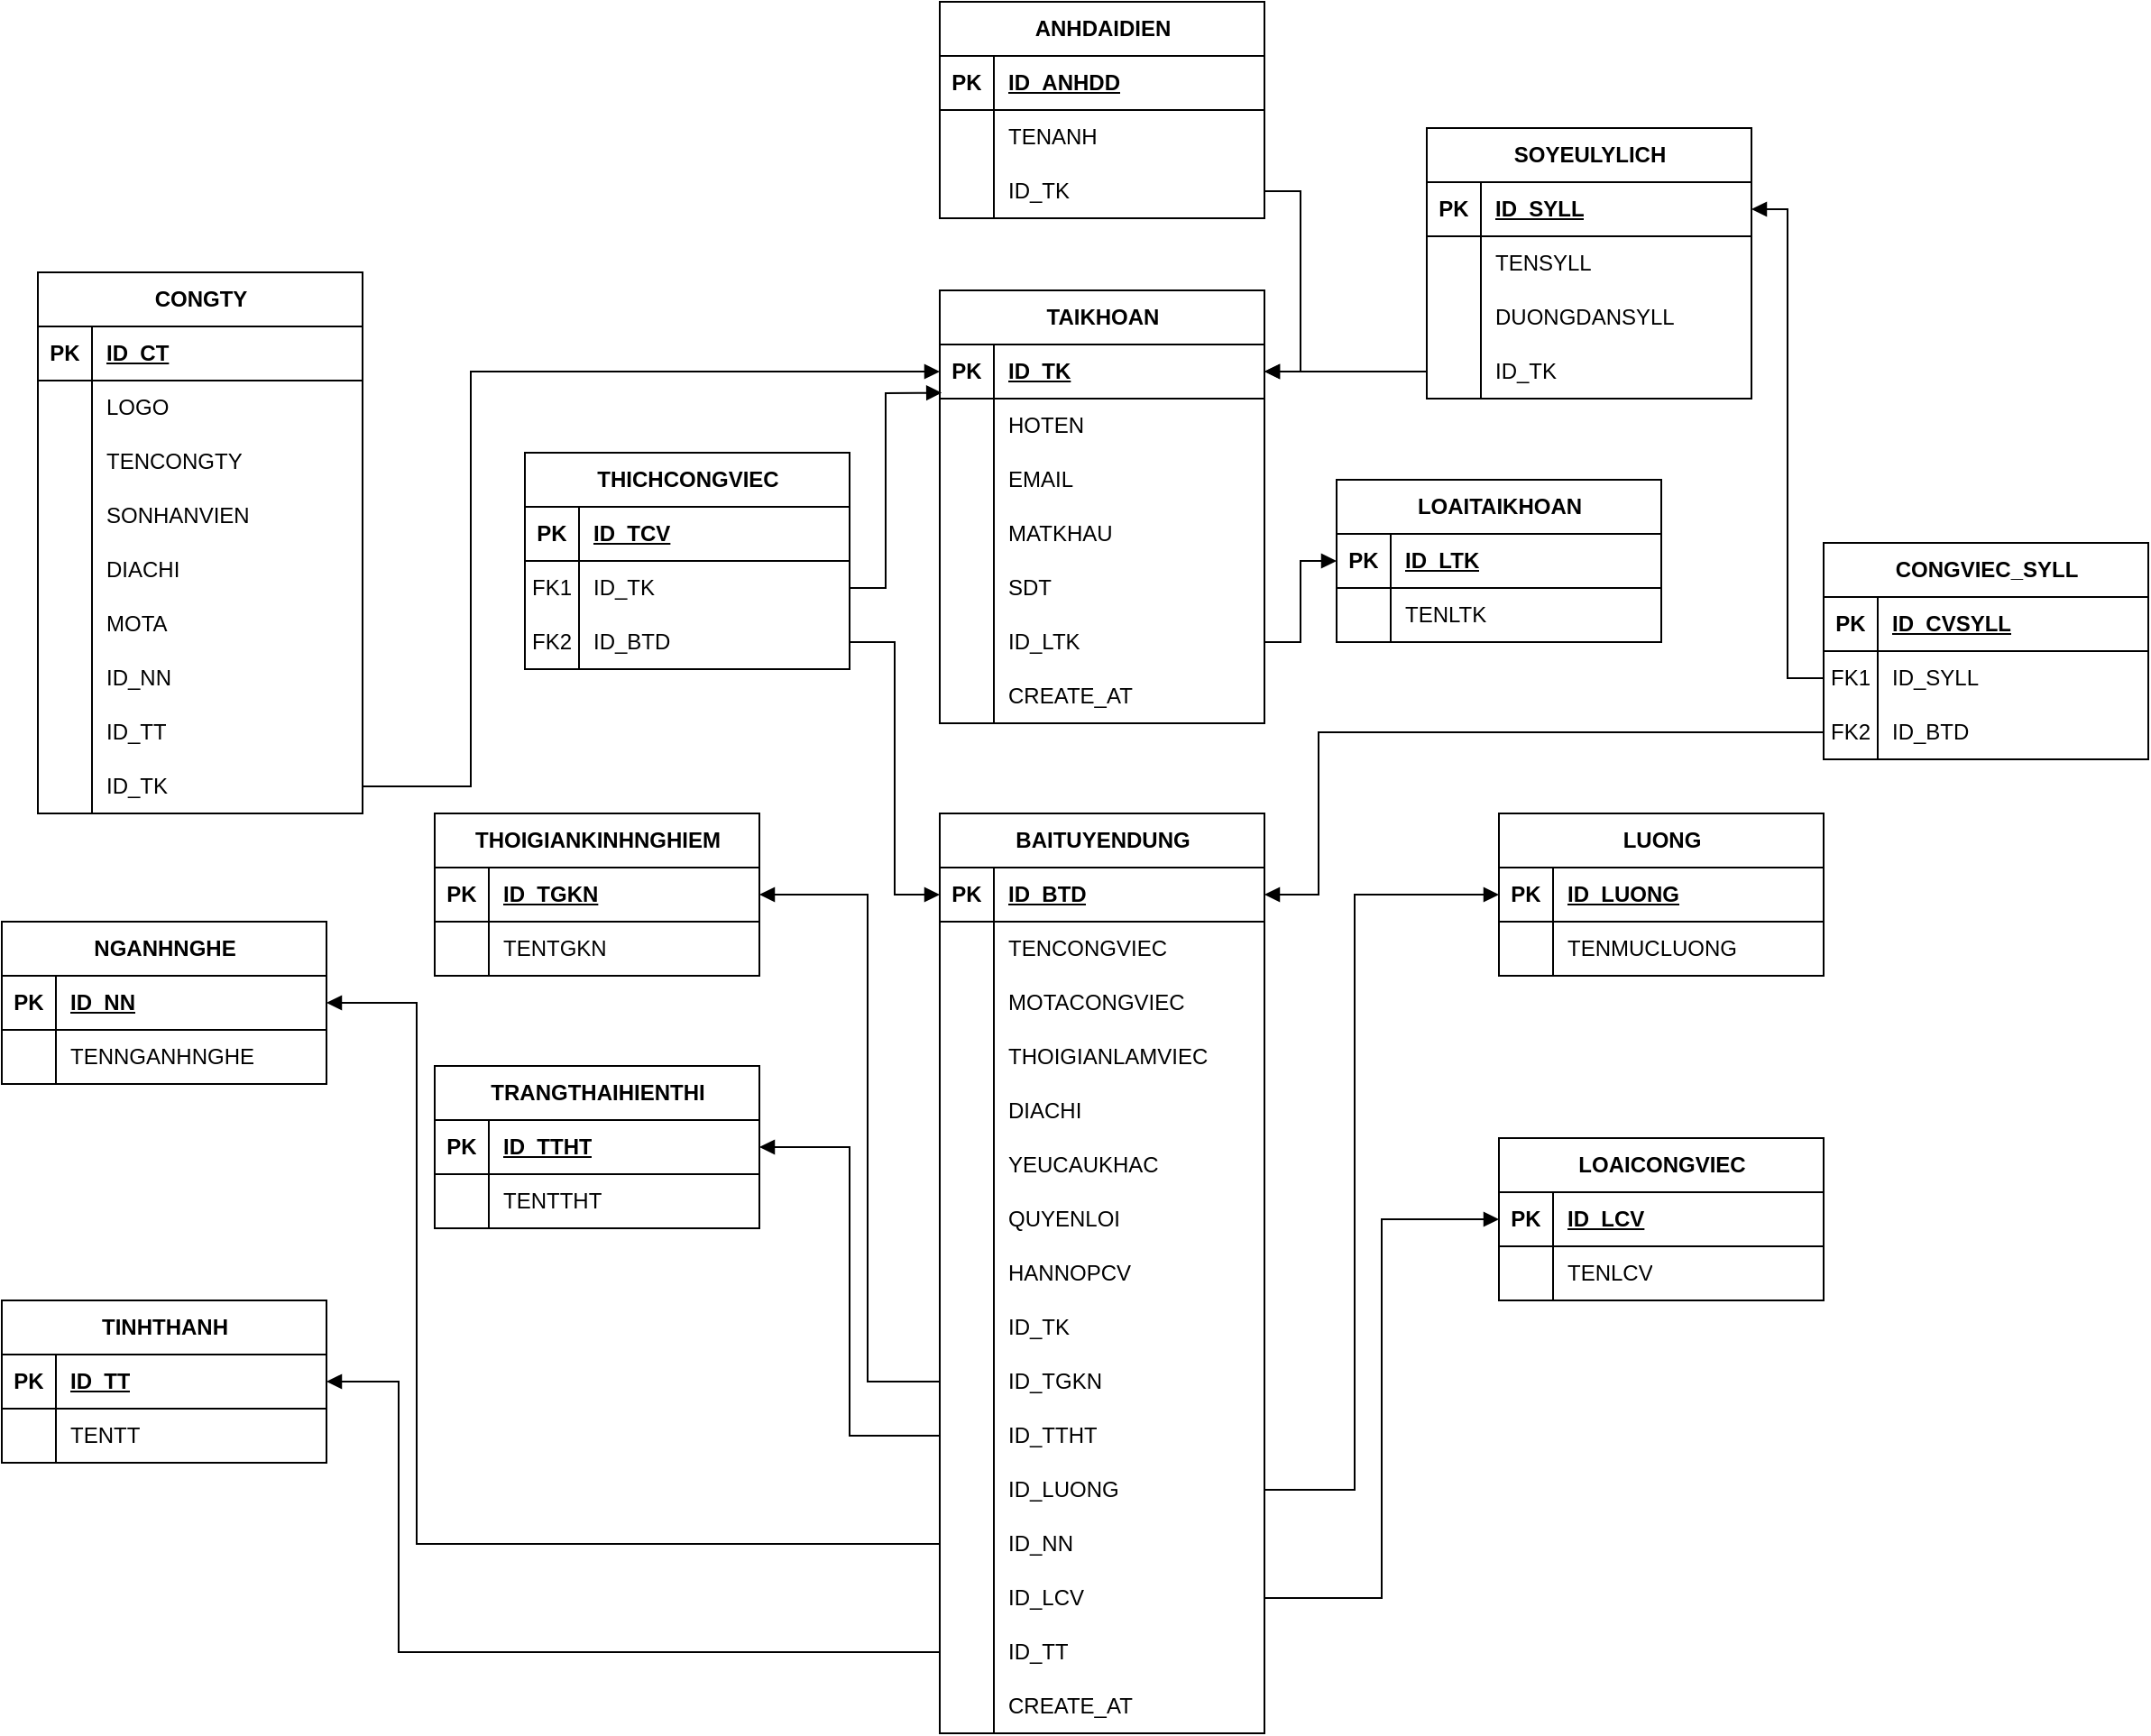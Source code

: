<mxfile version="24.4.9" type="google">
  <diagram name="Page-1" id="CIGNySNy195BdHWJUtiA">
    <mxGraphModel grid="1" page="0" gridSize="10" guides="1" tooltips="1" connect="1" arrows="1" fold="1" pageScale="1" pageWidth="850" pageHeight="1100" math="0" shadow="0">
      <root>
        <mxCell id="0" />
        <mxCell id="1" parent="0" />
        <mxCell id="mANudv4dg-1w75zWpUep-1" value="BAITUYENDUNG" style="shape=table;startSize=30;container=1;collapsible=1;childLayout=tableLayout;fixedRows=1;rowLines=0;fontStyle=1;align=center;resizeLast=1;html=1;" vertex="1" parent="1">
          <mxGeometry x="30" y="-240" width="180" height="510" as="geometry" />
        </mxCell>
        <mxCell id="mANudv4dg-1w75zWpUep-2" value="" style="shape=tableRow;horizontal=0;startSize=0;swimlaneHead=0;swimlaneBody=0;fillColor=none;collapsible=0;dropTarget=0;points=[[0,0.5],[1,0.5]];portConstraint=eastwest;top=0;left=0;right=0;bottom=1;" vertex="1" parent="mANudv4dg-1w75zWpUep-1">
          <mxGeometry y="30" width="180" height="30" as="geometry" />
        </mxCell>
        <mxCell id="mANudv4dg-1w75zWpUep-3" value="PK" style="shape=partialRectangle;connectable=0;fillColor=none;top=0;left=0;bottom=0;right=0;fontStyle=1;overflow=hidden;whiteSpace=wrap;html=1;" vertex="1" parent="mANudv4dg-1w75zWpUep-2">
          <mxGeometry width="30" height="30" as="geometry">
            <mxRectangle width="30" height="30" as="alternateBounds" />
          </mxGeometry>
        </mxCell>
        <mxCell id="mANudv4dg-1w75zWpUep-4" value="ID_BTD" style="shape=partialRectangle;connectable=0;fillColor=none;top=0;left=0;bottom=0;right=0;align=left;spacingLeft=6;fontStyle=5;overflow=hidden;whiteSpace=wrap;html=1;" vertex="1" parent="mANudv4dg-1w75zWpUep-2">
          <mxGeometry x="30" width="150" height="30" as="geometry">
            <mxRectangle width="150" height="30" as="alternateBounds" />
          </mxGeometry>
        </mxCell>
        <mxCell id="mANudv4dg-1w75zWpUep-5" value="" style="shape=tableRow;horizontal=0;startSize=0;swimlaneHead=0;swimlaneBody=0;fillColor=none;collapsible=0;dropTarget=0;points=[[0,0.5],[1,0.5]];portConstraint=eastwest;top=0;left=0;right=0;bottom=0;" vertex="1" parent="mANudv4dg-1w75zWpUep-1">
          <mxGeometry y="60" width="180" height="30" as="geometry" />
        </mxCell>
        <mxCell id="mANudv4dg-1w75zWpUep-6" value="" style="shape=partialRectangle;connectable=0;fillColor=none;top=0;left=0;bottom=0;right=0;editable=1;overflow=hidden;whiteSpace=wrap;html=1;" vertex="1" parent="mANudv4dg-1w75zWpUep-5">
          <mxGeometry width="30" height="30" as="geometry">
            <mxRectangle width="30" height="30" as="alternateBounds" />
          </mxGeometry>
        </mxCell>
        <mxCell id="mANudv4dg-1w75zWpUep-7" value="TENCONGVIEC" style="shape=partialRectangle;connectable=0;fillColor=none;top=0;left=0;bottom=0;right=0;align=left;spacingLeft=6;overflow=hidden;whiteSpace=wrap;html=1;" vertex="1" parent="mANudv4dg-1w75zWpUep-5">
          <mxGeometry x="30" width="150" height="30" as="geometry">
            <mxRectangle width="150" height="30" as="alternateBounds" />
          </mxGeometry>
        </mxCell>
        <mxCell id="mANudv4dg-1w75zWpUep-8" value="" style="shape=tableRow;horizontal=0;startSize=0;swimlaneHead=0;swimlaneBody=0;fillColor=none;collapsible=0;dropTarget=0;points=[[0,0.5],[1,0.5]];portConstraint=eastwest;top=0;left=0;right=0;bottom=0;" vertex="1" parent="mANudv4dg-1w75zWpUep-1">
          <mxGeometry y="90" width="180" height="30" as="geometry" />
        </mxCell>
        <mxCell id="mANudv4dg-1w75zWpUep-9" value="" style="shape=partialRectangle;connectable=0;fillColor=none;top=0;left=0;bottom=0;right=0;editable=1;overflow=hidden;whiteSpace=wrap;html=1;" vertex="1" parent="mANudv4dg-1w75zWpUep-8">
          <mxGeometry width="30" height="30" as="geometry">
            <mxRectangle width="30" height="30" as="alternateBounds" />
          </mxGeometry>
        </mxCell>
        <mxCell id="mANudv4dg-1w75zWpUep-10" value="MOTACONGVIEC" style="shape=partialRectangle;connectable=0;fillColor=none;top=0;left=0;bottom=0;right=0;align=left;spacingLeft=6;overflow=hidden;whiteSpace=wrap;html=1;" vertex="1" parent="mANudv4dg-1w75zWpUep-8">
          <mxGeometry x="30" width="150" height="30" as="geometry">
            <mxRectangle width="150" height="30" as="alternateBounds" />
          </mxGeometry>
        </mxCell>
        <mxCell id="mANudv4dg-1w75zWpUep-11" value="" style="shape=tableRow;horizontal=0;startSize=0;swimlaneHead=0;swimlaneBody=0;fillColor=none;collapsible=0;dropTarget=0;points=[[0,0.5],[1,0.5]];portConstraint=eastwest;top=0;left=0;right=0;bottom=0;" vertex="1" parent="mANudv4dg-1w75zWpUep-1">
          <mxGeometry y="120" width="180" height="30" as="geometry" />
        </mxCell>
        <mxCell id="mANudv4dg-1w75zWpUep-12" value="" style="shape=partialRectangle;connectable=0;fillColor=none;top=0;left=0;bottom=0;right=0;editable=1;overflow=hidden;whiteSpace=wrap;html=1;" vertex="1" parent="mANudv4dg-1w75zWpUep-11">
          <mxGeometry width="30" height="30" as="geometry">
            <mxRectangle width="30" height="30" as="alternateBounds" />
          </mxGeometry>
        </mxCell>
        <mxCell id="mANudv4dg-1w75zWpUep-13" value="THOIGIANLAMVIEC" style="shape=partialRectangle;connectable=0;fillColor=none;top=0;left=0;bottom=0;right=0;align=left;spacingLeft=6;overflow=hidden;whiteSpace=wrap;html=1;" vertex="1" parent="mANudv4dg-1w75zWpUep-11">
          <mxGeometry x="30" width="150" height="30" as="geometry">
            <mxRectangle width="150" height="30" as="alternateBounds" />
          </mxGeometry>
        </mxCell>
        <mxCell id="mANudv4dg-1w75zWpUep-14" value="" style="shape=tableRow;horizontal=0;startSize=0;swimlaneHead=0;swimlaneBody=0;fillColor=none;collapsible=0;dropTarget=0;points=[[0,0.5],[1,0.5]];portConstraint=eastwest;top=0;left=0;right=0;bottom=0;" vertex="1" parent="mANudv4dg-1w75zWpUep-1">
          <mxGeometry y="150" width="180" height="30" as="geometry" />
        </mxCell>
        <mxCell id="mANudv4dg-1w75zWpUep-15" value="" style="shape=partialRectangle;connectable=0;fillColor=none;top=0;left=0;bottom=0;right=0;editable=1;overflow=hidden;whiteSpace=wrap;html=1;" vertex="1" parent="mANudv4dg-1w75zWpUep-14">
          <mxGeometry width="30" height="30" as="geometry">
            <mxRectangle width="30" height="30" as="alternateBounds" />
          </mxGeometry>
        </mxCell>
        <mxCell id="mANudv4dg-1w75zWpUep-16" value="DIACHI" style="shape=partialRectangle;connectable=0;fillColor=none;top=0;left=0;bottom=0;right=0;align=left;spacingLeft=6;overflow=hidden;whiteSpace=wrap;html=1;" vertex="1" parent="mANudv4dg-1w75zWpUep-14">
          <mxGeometry x="30" width="150" height="30" as="geometry">
            <mxRectangle width="150" height="30" as="alternateBounds" />
          </mxGeometry>
        </mxCell>
        <mxCell id="mANudv4dg-1w75zWpUep-17" value="" style="shape=tableRow;horizontal=0;startSize=0;swimlaneHead=0;swimlaneBody=0;fillColor=none;collapsible=0;dropTarget=0;points=[[0,0.5],[1,0.5]];portConstraint=eastwest;top=0;left=0;right=0;bottom=0;" vertex="1" parent="mANudv4dg-1w75zWpUep-1">
          <mxGeometry y="180" width="180" height="30" as="geometry" />
        </mxCell>
        <mxCell id="mANudv4dg-1w75zWpUep-18" value="" style="shape=partialRectangle;connectable=0;fillColor=none;top=0;left=0;bottom=0;right=0;editable=1;overflow=hidden;whiteSpace=wrap;html=1;" vertex="1" parent="mANudv4dg-1w75zWpUep-17">
          <mxGeometry width="30" height="30" as="geometry">
            <mxRectangle width="30" height="30" as="alternateBounds" />
          </mxGeometry>
        </mxCell>
        <mxCell id="mANudv4dg-1w75zWpUep-19" value="YEUCAUKHAC" style="shape=partialRectangle;connectable=0;fillColor=none;top=0;left=0;bottom=0;right=0;align=left;spacingLeft=6;overflow=hidden;whiteSpace=wrap;html=1;" vertex="1" parent="mANudv4dg-1w75zWpUep-17">
          <mxGeometry x="30" width="150" height="30" as="geometry">
            <mxRectangle width="150" height="30" as="alternateBounds" />
          </mxGeometry>
        </mxCell>
        <mxCell id="mANudv4dg-1w75zWpUep-20" value="" style="shape=tableRow;horizontal=0;startSize=0;swimlaneHead=0;swimlaneBody=0;fillColor=none;collapsible=0;dropTarget=0;points=[[0,0.5],[1,0.5]];portConstraint=eastwest;top=0;left=0;right=0;bottom=0;" vertex="1" parent="mANudv4dg-1w75zWpUep-1">
          <mxGeometry y="210" width="180" height="30" as="geometry" />
        </mxCell>
        <mxCell id="mANudv4dg-1w75zWpUep-21" value="" style="shape=partialRectangle;connectable=0;fillColor=none;top=0;left=0;bottom=0;right=0;editable=1;overflow=hidden;whiteSpace=wrap;html=1;" vertex="1" parent="mANudv4dg-1w75zWpUep-20">
          <mxGeometry width="30" height="30" as="geometry">
            <mxRectangle width="30" height="30" as="alternateBounds" />
          </mxGeometry>
        </mxCell>
        <mxCell id="mANudv4dg-1w75zWpUep-22" value="QUYENLOI" style="shape=partialRectangle;connectable=0;fillColor=none;top=0;left=0;bottom=0;right=0;align=left;spacingLeft=6;overflow=hidden;whiteSpace=wrap;html=1;" vertex="1" parent="mANudv4dg-1w75zWpUep-20">
          <mxGeometry x="30" width="150" height="30" as="geometry">
            <mxRectangle width="150" height="30" as="alternateBounds" />
          </mxGeometry>
        </mxCell>
        <mxCell id="mANudv4dg-1w75zWpUep-23" value="" style="shape=tableRow;horizontal=0;startSize=0;swimlaneHead=0;swimlaneBody=0;fillColor=none;collapsible=0;dropTarget=0;points=[[0,0.5],[1,0.5]];portConstraint=eastwest;top=0;left=0;right=0;bottom=0;" vertex="1" parent="mANudv4dg-1w75zWpUep-1">
          <mxGeometry y="240" width="180" height="30" as="geometry" />
        </mxCell>
        <mxCell id="mANudv4dg-1w75zWpUep-24" value="" style="shape=partialRectangle;connectable=0;fillColor=none;top=0;left=0;bottom=0;right=0;editable=1;overflow=hidden;whiteSpace=wrap;html=1;" vertex="1" parent="mANudv4dg-1w75zWpUep-23">
          <mxGeometry width="30" height="30" as="geometry">
            <mxRectangle width="30" height="30" as="alternateBounds" />
          </mxGeometry>
        </mxCell>
        <mxCell id="mANudv4dg-1w75zWpUep-25" value="HANNOPCV" style="shape=partialRectangle;connectable=0;fillColor=none;top=0;left=0;bottom=0;right=0;align=left;spacingLeft=6;overflow=hidden;whiteSpace=wrap;html=1;" vertex="1" parent="mANudv4dg-1w75zWpUep-23">
          <mxGeometry x="30" width="150" height="30" as="geometry">
            <mxRectangle width="150" height="30" as="alternateBounds" />
          </mxGeometry>
        </mxCell>
        <mxCell id="mANudv4dg-1w75zWpUep-26" value="" style="shape=tableRow;horizontal=0;startSize=0;swimlaneHead=0;swimlaneBody=0;fillColor=none;collapsible=0;dropTarget=0;points=[[0,0.5],[1,0.5]];portConstraint=eastwest;top=0;left=0;right=0;bottom=0;" vertex="1" parent="mANudv4dg-1w75zWpUep-1">
          <mxGeometry y="270" width="180" height="30" as="geometry" />
        </mxCell>
        <mxCell id="mANudv4dg-1w75zWpUep-27" value="" style="shape=partialRectangle;connectable=0;fillColor=none;top=0;left=0;bottom=0;right=0;editable=1;overflow=hidden;whiteSpace=wrap;html=1;" vertex="1" parent="mANudv4dg-1w75zWpUep-26">
          <mxGeometry width="30" height="30" as="geometry">
            <mxRectangle width="30" height="30" as="alternateBounds" />
          </mxGeometry>
        </mxCell>
        <mxCell id="mANudv4dg-1w75zWpUep-28" value="ID_TK" style="shape=partialRectangle;connectable=0;fillColor=none;top=0;left=0;bottom=0;right=0;align=left;spacingLeft=6;overflow=hidden;whiteSpace=wrap;html=1;" vertex="1" parent="mANudv4dg-1w75zWpUep-26">
          <mxGeometry x="30" width="150" height="30" as="geometry">
            <mxRectangle width="150" height="30" as="alternateBounds" />
          </mxGeometry>
        </mxCell>
        <mxCell id="mANudv4dg-1w75zWpUep-29" value="" style="shape=tableRow;horizontal=0;startSize=0;swimlaneHead=0;swimlaneBody=0;fillColor=none;collapsible=0;dropTarget=0;points=[[0,0.5],[1,0.5]];portConstraint=eastwest;top=0;left=0;right=0;bottom=0;" vertex="1" parent="mANudv4dg-1w75zWpUep-1">
          <mxGeometry y="300" width="180" height="30" as="geometry" />
        </mxCell>
        <mxCell id="mANudv4dg-1w75zWpUep-30" value="" style="shape=partialRectangle;connectable=0;fillColor=none;top=0;left=0;bottom=0;right=0;editable=1;overflow=hidden;whiteSpace=wrap;html=1;" vertex="1" parent="mANudv4dg-1w75zWpUep-29">
          <mxGeometry width="30" height="30" as="geometry">
            <mxRectangle width="30" height="30" as="alternateBounds" />
          </mxGeometry>
        </mxCell>
        <mxCell id="mANudv4dg-1w75zWpUep-31" value="ID_TGKN" style="shape=partialRectangle;connectable=0;fillColor=none;top=0;left=0;bottom=0;right=0;align=left;spacingLeft=6;overflow=hidden;whiteSpace=wrap;html=1;" vertex="1" parent="mANudv4dg-1w75zWpUep-29">
          <mxGeometry x="30" width="150" height="30" as="geometry">
            <mxRectangle width="150" height="30" as="alternateBounds" />
          </mxGeometry>
        </mxCell>
        <mxCell id="mANudv4dg-1w75zWpUep-32" value="" style="shape=tableRow;horizontal=0;startSize=0;swimlaneHead=0;swimlaneBody=0;fillColor=none;collapsible=0;dropTarget=0;points=[[0,0.5],[1,0.5]];portConstraint=eastwest;top=0;left=0;right=0;bottom=0;" vertex="1" parent="mANudv4dg-1w75zWpUep-1">
          <mxGeometry y="330" width="180" height="30" as="geometry" />
        </mxCell>
        <mxCell id="mANudv4dg-1w75zWpUep-33" value="" style="shape=partialRectangle;connectable=0;fillColor=none;top=0;left=0;bottom=0;right=0;editable=1;overflow=hidden;whiteSpace=wrap;html=1;" vertex="1" parent="mANudv4dg-1w75zWpUep-32">
          <mxGeometry width="30" height="30" as="geometry">
            <mxRectangle width="30" height="30" as="alternateBounds" />
          </mxGeometry>
        </mxCell>
        <mxCell id="mANudv4dg-1w75zWpUep-34" value="ID_TTHT" style="shape=partialRectangle;connectable=0;fillColor=none;top=0;left=0;bottom=0;right=0;align=left;spacingLeft=6;overflow=hidden;whiteSpace=wrap;html=1;" vertex="1" parent="mANudv4dg-1w75zWpUep-32">
          <mxGeometry x="30" width="150" height="30" as="geometry">
            <mxRectangle width="150" height="30" as="alternateBounds" />
          </mxGeometry>
        </mxCell>
        <mxCell id="mANudv4dg-1w75zWpUep-35" value="" style="shape=tableRow;horizontal=0;startSize=0;swimlaneHead=0;swimlaneBody=0;fillColor=none;collapsible=0;dropTarget=0;points=[[0,0.5],[1,0.5]];portConstraint=eastwest;top=0;left=0;right=0;bottom=0;" vertex="1" parent="mANudv4dg-1w75zWpUep-1">
          <mxGeometry y="360" width="180" height="30" as="geometry" />
        </mxCell>
        <mxCell id="mANudv4dg-1w75zWpUep-36" value="" style="shape=partialRectangle;connectable=0;fillColor=none;top=0;left=0;bottom=0;right=0;editable=1;overflow=hidden;whiteSpace=wrap;html=1;" vertex="1" parent="mANudv4dg-1w75zWpUep-35">
          <mxGeometry width="30" height="30" as="geometry">
            <mxRectangle width="30" height="30" as="alternateBounds" />
          </mxGeometry>
        </mxCell>
        <mxCell id="mANudv4dg-1w75zWpUep-37" value="ID_LUONG" style="shape=partialRectangle;connectable=0;fillColor=none;top=0;left=0;bottom=0;right=0;align=left;spacingLeft=6;overflow=hidden;whiteSpace=wrap;html=1;" vertex="1" parent="mANudv4dg-1w75zWpUep-35">
          <mxGeometry x="30" width="150" height="30" as="geometry">
            <mxRectangle width="150" height="30" as="alternateBounds" />
          </mxGeometry>
        </mxCell>
        <mxCell id="mANudv4dg-1w75zWpUep-38" value="" style="shape=tableRow;horizontal=0;startSize=0;swimlaneHead=0;swimlaneBody=0;fillColor=none;collapsible=0;dropTarget=0;points=[[0,0.5],[1,0.5]];portConstraint=eastwest;top=0;left=0;right=0;bottom=0;" vertex="1" parent="mANudv4dg-1w75zWpUep-1">
          <mxGeometry y="390" width="180" height="30" as="geometry" />
        </mxCell>
        <mxCell id="mANudv4dg-1w75zWpUep-39" value="" style="shape=partialRectangle;connectable=0;fillColor=none;top=0;left=0;bottom=0;right=0;editable=1;overflow=hidden;whiteSpace=wrap;html=1;" vertex="1" parent="mANudv4dg-1w75zWpUep-38">
          <mxGeometry width="30" height="30" as="geometry">
            <mxRectangle width="30" height="30" as="alternateBounds" />
          </mxGeometry>
        </mxCell>
        <mxCell id="mANudv4dg-1w75zWpUep-40" value="ID_NN" style="shape=partialRectangle;connectable=0;fillColor=none;top=0;left=0;bottom=0;right=0;align=left;spacingLeft=6;overflow=hidden;whiteSpace=wrap;html=1;" vertex="1" parent="mANudv4dg-1w75zWpUep-38">
          <mxGeometry x="30" width="150" height="30" as="geometry">
            <mxRectangle width="150" height="30" as="alternateBounds" />
          </mxGeometry>
        </mxCell>
        <mxCell id="mANudv4dg-1w75zWpUep-81" value="" style="shape=tableRow;horizontal=0;startSize=0;swimlaneHead=0;swimlaneBody=0;fillColor=none;collapsible=0;dropTarget=0;points=[[0,0.5],[1,0.5]];portConstraint=eastwest;top=0;left=0;right=0;bottom=0;" vertex="1" parent="mANudv4dg-1w75zWpUep-1">
          <mxGeometry y="420" width="180" height="30" as="geometry" />
        </mxCell>
        <mxCell id="mANudv4dg-1w75zWpUep-82" value="" style="shape=partialRectangle;connectable=0;fillColor=none;top=0;left=0;bottom=0;right=0;editable=1;overflow=hidden;whiteSpace=wrap;html=1;" vertex="1" parent="mANudv4dg-1w75zWpUep-81">
          <mxGeometry width="30" height="30" as="geometry">
            <mxRectangle width="30" height="30" as="alternateBounds" />
          </mxGeometry>
        </mxCell>
        <mxCell id="mANudv4dg-1w75zWpUep-83" value="ID_LCV" style="shape=partialRectangle;connectable=0;fillColor=none;top=0;left=0;bottom=0;right=0;align=left;spacingLeft=6;overflow=hidden;whiteSpace=wrap;html=1;" vertex="1" parent="mANudv4dg-1w75zWpUep-81">
          <mxGeometry x="30" width="150" height="30" as="geometry">
            <mxRectangle width="150" height="30" as="alternateBounds" />
          </mxGeometry>
        </mxCell>
        <mxCell id="mANudv4dg-1w75zWpUep-84" value="" style="shape=tableRow;horizontal=0;startSize=0;swimlaneHead=0;swimlaneBody=0;fillColor=none;collapsible=0;dropTarget=0;points=[[0,0.5],[1,0.5]];portConstraint=eastwest;top=0;left=0;right=0;bottom=0;" vertex="1" parent="mANudv4dg-1w75zWpUep-1">
          <mxGeometry y="450" width="180" height="30" as="geometry" />
        </mxCell>
        <mxCell id="mANudv4dg-1w75zWpUep-85" value="" style="shape=partialRectangle;connectable=0;fillColor=none;top=0;left=0;bottom=0;right=0;editable=1;overflow=hidden;whiteSpace=wrap;html=1;" vertex="1" parent="mANudv4dg-1w75zWpUep-84">
          <mxGeometry width="30" height="30" as="geometry">
            <mxRectangle width="30" height="30" as="alternateBounds" />
          </mxGeometry>
        </mxCell>
        <mxCell id="mANudv4dg-1w75zWpUep-86" value="ID_TT" style="shape=partialRectangle;connectable=0;fillColor=none;top=0;left=0;bottom=0;right=0;align=left;spacingLeft=6;overflow=hidden;whiteSpace=wrap;html=1;" vertex="1" parent="mANudv4dg-1w75zWpUep-84">
          <mxGeometry x="30" width="150" height="30" as="geometry">
            <mxRectangle width="150" height="30" as="alternateBounds" />
          </mxGeometry>
        </mxCell>
        <mxCell id="mANudv4dg-1w75zWpUep-87" value="" style="shape=tableRow;horizontal=0;startSize=0;swimlaneHead=0;swimlaneBody=0;fillColor=none;collapsible=0;dropTarget=0;points=[[0,0.5],[1,0.5]];portConstraint=eastwest;top=0;left=0;right=0;bottom=0;" vertex="1" parent="mANudv4dg-1w75zWpUep-1">
          <mxGeometry y="480" width="180" height="30" as="geometry" />
        </mxCell>
        <mxCell id="mANudv4dg-1w75zWpUep-88" value="" style="shape=partialRectangle;connectable=0;fillColor=none;top=0;left=0;bottom=0;right=0;editable=1;overflow=hidden;whiteSpace=wrap;html=1;" vertex="1" parent="mANudv4dg-1w75zWpUep-87">
          <mxGeometry width="30" height="30" as="geometry">
            <mxRectangle width="30" height="30" as="alternateBounds" />
          </mxGeometry>
        </mxCell>
        <mxCell id="mANudv4dg-1w75zWpUep-89" value="CREATE_AT" style="shape=partialRectangle;connectable=0;fillColor=none;top=0;left=0;bottom=0;right=0;align=left;spacingLeft=6;overflow=hidden;whiteSpace=wrap;html=1;" vertex="1" parent="mANudv4dg-1w75zWpUep-87">
          <mxGeometry x="30" width="150" height="30" as="geometry">
            <mxRectangle width="150" height="30" as="alternateBounds" />
          </mxGeometry>
        </mxCell>
        <mxCell id="mANudv4dg-1w75zWpUep-90" value="LOAICONGVIEC" style="shape=table;startSize=30;container=1;collapsible=1;childLayout=tableLayout;fixedRows=1;rowLines=0;fontStyle=1;align=center;resizeLast=1;html=1;" vertex="1" parent="1">
          <mxGeometry x="340" y="-60" width="180" height="90" as="geometry" />
        </mxCell>
        <mxCell id="mANudv4dg-1w75zWpUep-91" value="" style="shape=tableRow;horizontal=0;startSize=0;swimlaneHead=0;swimlaneBody=0;fillColor=none;collapsible=0;dropTarget=0;points=[[0,0.5],[1,0.5]];portConstraint=eastwest;top=0;left=0;right=0;bottom=1;" vertex="1" parent="mANudv4dg-1w75zWpUep-90">
          <mxGeometry y="30" width="180" height="30" as="geometry" />
        </mxCell>
        <mxCell id="mANudv4dg-1w75zWpUep-92" value="PK" style="shape=partialRectangle;connectable=0;fillColor=none;top=0;left=0;bottom=0;right=0;fontStyle=1;overflow=hidden;whiteSpace=wrap;html=1;" vertex="1" parent="mANudv4dg-1w75zWpUep-91">
          <mxGeometry width="30" height="30" as="geometry">
            <mxRectangle width="30" height="30" as="alternateBounds" />
          </mxGeometry>
        </mxCell>
        <mxCell id="mANudv4dg-1w75zWpUep-93" value="ID_LCV" style="shape=partialRectangle;connectable=0;fillColor=none;top=0;left=0;bottom=0;right=0;align=left;spacingLeft=6;fontStyle=5;overflow=hidden;whiteSpace=wrap;html=1;" vertex="1" parent="mANudv4dg-1w75zWpUep-91">
          <mxGeometry x="30" width="150" height="30" as="geometry">
            <mxRectangle width="150" height="30" as="alternateBounds" />
          </mxGeometry>
        </mxCell>
        <mxCell id="mANudv4dg-1w75zWpUep-94" value="" style="shape=tableRow;horizontal=0;startSize=0;swimlaneHead=0;swimlaneBody=0;fillColor=none;collapsible=0;dropTarget=0;points=[[0,0.5],[1,0.5]];portConstraint=eastwest;top=0;left=0;right=0;bottom=0;" vertex="1" parent="mANudv4dg-1w75zWpUep-90">
          <mxGeometry y="60" width="180" height="30" as="geometry" />
        </mxCell>
        <mxCell id="mANudv4dg-1w75zWpUep-95" value="" style="shape=partialRectangle;connectable=0;fillColor=none;top=0;left=0;bottom=0;right=0;editable=1;overflow=hidden;whiteSpace=wrap;html=1;" vertex="1" parent="mANudv4dg-1w75zWpUep-94">
          <mxGeometry width="30" height="30" as="geometry">
            <mxRectangle width="30" height="30" as="alternateBounds" />
          </mxGeometry>
        </mxCell>
        <mxCell id="mANudv4dg-1w75zWpUep-96" value="TENLCV" style="shape=partialRectangle;connectable=0;fillColor=none;top=0;left=0;bottom=0;right=0;align=left;spacingLeft=6;overflow=hidden;whiteSpace=wrap;html=1;" vertex="1" parent="mANudv4dg-1w75zWpUep-94">
          <mxGeometry x="30" width="150" height="30" as="geometry">
            <mxRectangle width="150" height="30" as="alternateBounds" />
          </mxGeometry>
        </mxCell>
        <mxCell id="mANudv4dg-1w75zWpUep-103" value="THOIGIANKINHNGHIEM" style="shape=table;startSize=30;container=1;collapsible=1;childLayout=tableLayout;fixedRows=1;rowLines=0;fontStyle=1;align=center;resizeLast=1;html=1;" vertex="1" parent="1">
          <mxGeometry x="-250" y="-240" width="180" height="90" as="geometry" />
        </mxCell>
        <mxCell id="mANudv4dg-1w75zWpUep-104" value="" style="shape=tableRow;horizontal=0;startSize=0;swimlaneHead=0;swimlaneBody=0;fillColor=none;collapsible=0;dropTarget=0;points=[[0,0.5],[1,0.5]];portConstraint=eastwest;top=0;left=0;right=0;bottom=1;" vertex="1" parent="mANudv4dg-1w75zWpUep-103">
          <mxGeometry y="30" width="180" height="30" as="geometry" />
        </mxCell>
        <mxCell id="mANudv4dg-1w75zWpUep-105" value="PK" style="shape=partialRectangle;connectable=0;fillColor=none;top=0;left=0;bottom=0;right=0;fontStyle=1;overflow=hidden;whiteSpace=wrap;html=1;" vertex="1" parent="mANudv4dg-1w75zWpUep-104">
          <mxGeometry width="30" height="30" as="geometry">
            <mxRectangle width="30" height="30" as="alternateBounds" />
          </mxGeometry>
        </mxCell>
        <mxCell id="mANudv4dg-1w75zWpUep-106" value="ID_TGKN" style="shape=partialRectangle;connectable=0;fillColor=none;top=0;left=0;bottom=0;right=0;align=left;spacingLeft=6;fontStyle=5;overflow=hidden;whiteSpace=wrap;html=1;" vertex="1" parent="mANudv4dg-1w75zWpUep-104">
          <mxGeometry x="30" width="150" height="30" as="geometry">
            <mxRectangle width="150" height="30" as="alternateBounds" />
          </mxGeometry>
        </mxCell>
        <mxCell id="mANudv4dg-1w75zWpUep-107" value="" style="shape=tableRow;horizontal=0;startSize=0;swimlaneHead=0;swimlaneBody=0;fillColor=none;collapsible=0;dropTarget=0;points=[[0,0.5],[1,0.5]];portConstraint=eastwest;top=0;left=0;right=0;bottom=0;" vertex="1" parent="mANudv4dg-1w75zWpUep-103">
          <mxGeometry y="60" width="180" height="30" as="geometry" />
        </mxCell>
        <mxCell id="mANudv4dg-1w75zWpUep-108" value="" style="shape=partialRectangle;connectable=0;fillColor=none;top=0;left=0;bottom=0;right=0;editable=1;overflow=hidden;whiteSpace=wrap;html=1;" vertex="1" parent="mANudv4dg-1w75zWpUep-107">
          <mxGeometry width="30" height="30" as="geometry">
            <mxRectangle width="30" height="30" as="alternateBounds" />
          </mxGeometry>
        </mxCell>
        <mxCell id="mANudv4dg-1w75zWpUep-109" value="TENTGKN" style="shape=partialRectangle;connectable=0;fillColor=none;top=0;left=0;bottom=0;right=0;align=left;spacingLeft=6;overflow=hidden;whiteSpace=wrap;html=1;" vertex="1" parent="mANudv4dg-1w75zWpUep-107">
          <mxGeometry x="30" width="150" height="30" as="geometry">
            <mxRectangle width="150" height="30" as="alternateBounds" />
          </mxGeometry>
        </mxCell>
        <mxCell id="mANudv4dg-1w75zWpUep-110" value="TINHTHANH" style="shape=table;startSize=30;container=1;collapsible=1;childLayout=tableLayout;fixedRows=1;rowLines=0;fontStyle=1;align=center;resizeLast=1;html=1;" vertex="1" parent="1">
          <mxGeometry x="-490" y="30" width="180" height="90" as="geometry" />
        </mxCell>
        <mxCell id="mANudv4dg-1w75zWpUep-111" value="" style="shape=tableRow;horizontal=0;startSize=0;swimlaneHead=0;swimlaneBody=0;fillColor=none;collapsible=0;dropTarget=0;points=[[0,0.5],[1,0.5]];portConstraint=eastwest;top=0;left=0;right=0;bottom=1;" vertex="1" parent="mANudv4dg-1w75zWpUep-110">
          <mxGeometry y="30" width="180" height="30" as="geometry" />
        </mxCell>
        <mxCell id="mANudv4dg-1w75zWpUep-112" value="PK" style="shape=partialRectangle;connectable=0;fillColor=none;top=0;left=0;bottom=0;right=0;fontStyle=1;overflow=hidden;whiteSpace=wrap;html=1;" vertex="1" parent="mANudv4dg-1w75zWpUep-111">
          <mxGeometry width="30" height="30" as="geometry">
            <mxRectangle width="30" height="30" as="alternateBounds" />
          </mxGeometry>
        </mxCell>
        <mxCell id="mANudv4dg-1w75zWpUep-113" value="ID_TT" style="shape=partialRectangle;connectable=0;fillColor=none;top=0;left=0;bottom=0;right=0;align=left;spacingLeft=6;fontStyle=5;overflow=hidden;whiteSpace=wrap;html=1;" vertex="1" parent="mANudv4dg-1w75zWpUep-111">
          <mxGeometry x="30" width="150" height="30" as="geometry">
            <mxRectangle width="150" height="30" as="alternateBounds" />
          </mxGeometry>
        </mxCell>
        <mxCell id="mANudv4dg-1w75zWpUep-114" value="" style="shape=tableRow;horizontal=0;startSize=0;swimlaneHead=0;swimlaneBody=0;fillColor=none;collapsible=0;dropTarget=0;points=[[0,0.5],[1,0.5]];portConstraint=eastwest;top=0;left=0;right=0;bottom=0;" vertex="1" parent="mANudv4dg-1w75zWpUep-110">
          <mxGeometry y="60" width="180" height="30" as="geometry" />
        </mxCell>
        <mxCell id="mANudv4dg-1w75zWpUep-115" value="" style="shape=partialRectangle;connectable=0;fillColor=none;top=0;left=0;bottom=0;right=0;editable=1;overflow=hidden;whiteSpace=wrap;html=1;" vertex="1" parent="mANudv4dg-1w75zWpUep-114">
          <mxGeometry width="30" height="30" as="geometry">
            <mxRectangle width="30" height="30" as="alternateBounds" />
          </mxGeometry>
        </mxCell>
        <mxCell id="mANudv4dg-1w75zWpUep-116" value="TENTT" style="shape=partialRectangle;connectable=0;fillColor=none;top=0;left=0;bottom=0;right=0;align=left;spacingLeft=6;overflow=hidden;whiteSpace=wrap;html=1;" vertex="1" parent="mANudv4dg-1w75zWpUep-114">
          <mxGeometry x="30" width="150" height="30" as="geometry">
            <mxRectangle width="150" height="30" as="alternateBounds" />
          </mxGeometry>
        </mxCell>
        <mxCell id="mANudv4dg-1w75zWpUep-117" value="TRANGTHAIHIENTHI" style="shape=table;startSize=30;container=1;collapsible=1;childLayout=tableLayout;fixedRows=1;rowLines=0;fontStyle=1;align=center;resizeLast=1;html=1;" vertex="1" parent="1">
          <mxGeometry x="-250" y="-100" width="180" height="90" as="geometry" />
        </mxCell>
        <mxCell id="mANudv4dg-1w75zWpUep-118" value="" style="shape=tableRow;horizontal=0;startSize=0;swimlaneHead=0;swimlaneBody=0;fillColor=none;collapsible=0;dropTarget=0;points=[[0,0.5],[1,0.5]];portConstraint=eastwest;top=0;left=0;right=0;bottom=1;" vertex="1" parent="mANudv4dg-1w75zWpUep-117">
          <mxGeometry y="30" width="180" height="30" as="geometry" />
        </mxCell>
        <mxCell id="mANudv4dg-1w75zWpUep-119" value="PK" style="shape=partialRectangle;connectable=0;fillColor=none;top=0;left=0;bottom=0;right=0;fontStyle=1;overflow=hidden;whiteSpace=wrap;html=1;" vertex="1" parent="mANudv4dg-1w75zWpUep-118">
          <mxGeometry width="30" height="30" as="geometry">
            <mxRectangle width="30" height="30" as="alternateBounds" />
          </mxGeometry>
        </mxCell>
        <mxCell id="mANudv4dg-1w75zWpUep-120" value="ID_TTHT" style="shape=partialRectangle;connectable=0;fillColor=none;top=0;left=0;bottom=0;right=0;align=left;spacingLeft=6;fontStyle=5;overflow=hidden;whiteSpace=wrap;html=1;" vertex="1" parent="mANudv4dg-1w75zWpUep-118">
          <mxGeometry x="30" width="150" height="30" as="geometry">
            <mxRectangle width="150" height="30" as="alternateBounds" />
          </mxGeometry>
        </mxCell>
        <mxCell id="mANudv4dg-1w75zWpUep-121" value="" style="shape=tableRow;horizontal=0;startSize=0;swimlaneHead=0;swimlaneBody=0;fillColor=none;collapsible=0;dropTarget=0;points=[[0,0.5],[1,0.5]];portConstraint=eastwest;top=0;left=0;right=0;bottom=0;" vertex="1" parent="mANudv4dg-1w75zWpUep-117">
          <mxGeometry y="60" width="180" height="30" as="geometry" />
        </mxCell>
        <mxCell id="mANudv4dg-1w75zWpUep-122" value="" style="shape=partialRectangle;connectable=0;fillColor=none;top=0;left=0;bottom=0;right=0;editable=1;overflow=hidden;whiteSpace=wrap;html=1;" vertex="1" parent="mANudv4dg-1w75zWpUep-121">
          <mxGeometry width="30" height="30" as="geometry">
            <mxRectangle width="30" height="30" as="alternateBounds" />
          </mxGeometry>
        </mxCell>
        <mxCell id="mANudv4dg-1w75zWpUep-123" value="TENTTHT" style="shape=partialRectangle;connectable=0;fillColor=none;top=0;left=0;bottom=0;right=0;align=left;spacingLeft=6;overflow=hidden;whiteSpace=wrap;html=1;" vertex="1" parent="mANudv4dg-1w75zWpUep-121">
          <mxGeometry x="30" width="150" height="30" as="geometry">
            <mxRectangle width="150" height="30" as="alternateBounds" />
          </mxGeometry>
        </mxCell>
        <mxCell id="mANudv4dg-1w75zWpUep-124" value="NGANHNGHE" style="shape=table;startSize=30;container=1;collapsible=1;childLayout=tableLayout;fixedRows=1;rowLines=0;fontStyle=1;align=center;resizeLast=1;html=1;" vertex="1" parent="1">
          <mxGeometry x="-490" y="-180" width="180" height="90" as="geometry" />
        </mxCell>
        <mxCell id="mANudv4dg-1w75zWpUep-125" value="" style="shape=tableRow;horizontal=0;startSize=0;swimlaneHead=0;swimlaneBody=0;fillColor=none;collapsible=0;dropTarget=0;points=[[0,0.5],[1,0.5]];portConstraint=eastwest;top=0;left=0;right=0;bottom=1;" vertex="1" parent="mANudv4dg-1w75zWpUep-124">
          <mxGeometry y="30" width="180" height="30" as="geometry" />
        </mxCell>
        <mxCell id="mANudv4dg-1w75zWpUep-126" value="PK" style="shape=partialRectangle;connectable=0;fillColor=none;top=0;left=0;bottom=0;right=0;fontStyle=1;overflow=hidden;whiteSpace=wrap;html=1;" vertex="1" parent="mANudv4dg-1w75zWpUep-125">
          <mxGeometry width="30" height="30" as="geometry">
            <mxRectangle width="30" height="30" as="alternateBounds" />
          </mxGeometry>
        </mxCell>
        <mxCell id="mANudv4dg-1w75zWpUep-127" value="ID_NN" style="shape=partialRectangle;connectable=0;fillColor=none;top=0;left=0;bottom=0;right=0;align=left;spacingLeft=6;fontStyle=5;overflow=hidden;whiteSpace=wrap;html=1;" vertex="1" parent="mANudv4dg-1w75zWpUep-125">
          <mxGeometry x="30" width="150" height="30" as="geometry">
            <mxRectangle width="150" height="30" as="alternateBounds" />
          </mxGeometry>
        </mxCell>
        <mxCell id="mANudv4dg-1w75zWpUep-128" value="" style="shape=tableRow;horizontal=0;startSize=0;swimlaneHead=0;swimlaneBody=0;fillColor=none;collapsible=0;dropTarget=0;points=[[0,0.5],[1,0.5]];portConstraint=eastwest;top=0;left=0;right=0;bottom=0;" vertex="1" parent="mANudv4dg-1w75zWpUep-124">
          <mxGeometry y="60" width="180" height="30" as="geometry" />
        </mxCell>
        <mxCell id="mANudv4dg-1w75zWpUep-129" value="" style="shape=partialRectangle;connectable=0;fillColor=none;top=0;left=0;bottom=0;right=0;editable=1;overflow=hidden;whiteSpace=wrap;html=1;" vertex="1" parent="mANudv4dg-1w75zWpUep-128">
          <mxGeometry width="30" height="30" as="geometry">
            <mxRectangle width="30" height="30" as="alternateBounds" />
          </mxGeometry>
        </mxCell>
        <mxCell id="mANudv4dg-1w75zWpUep-130" value="TENNGANHNGHE" style="shape=partialRectangle;connectable=0;fillColor=none;top=0;left=0;bottom=0;right=0;align=left;spacingLeft=6;overflow=hidden;whiteSpace=wrap;html=1;" vertex="1" parent="mANudv4dg-1w75zWpUep-128">
          <mxGeometry x="30" width="150" height="30" as="geometry">
            <mxRectangle width="150" height="30" as="alternateBounds" />
          </mxGeometry>
        </mxCell>
        <mxCell id="mANudv4dg-1w75zWpUep-131" value="LUONG" style="shape=table;startSize=30;container=1;collapsible=1;childLayout=tableLayout;fixedRows=1;rowLines=0;fontStyle=1;align=center;resizeLast=1;html=1;" vertex="1" parent="1">
          <mxGeometry x="340" y="-240" width="180" height="90" as="geometry" />
        </mxCell>
        <mxCell id="mANudv4dg-1w75zWpUep-132" value="" style="shape=tableRow;horizontal=0;startSize=0;swimlaneHead=0;swimlaneBody=0;fillColor=none;collapsible=0;dropTarget=0;points=[[0,0.5],[1,0.5]];portConstraint=eastwest;top=0;left=0;right=0;bottom=1;" vertex="1" parent="mANudv4dg-1w75zWpUep-131">
          <mxGeometry y="30" width="180" height="30" as="geometry" />
        </mxCell>
        <mxCell id="mANudv4dg-1w75zWpUep-133" value="PK" style="shape=partialRectangle;connectable=0;fillColor=none;top=0;left=0;bottom=0;right=0;fontStyle=1;overflow=hidden;whiteSpace=wrap;html=1;" vertex="1" parent="mANudv4dg-1w75zWpUep-132">
          <mxGeometry width="30" height="30" as="geometry">
            <mxRectangle width="30" height="30" as="alternateBounds" />
          </mxGeometry>
        </mxCell>
        <mxCell id="mANudv4dg-1w75zWpUep-134" value="ID_LUONG" style="shape=partialRectangle;connectable=0;fillColor=none;top=0;left=0;bottom=0;right=0;align=left;spacingLeft=6;fontStyle=5;overflow=hidden;whiteSpace=wrap;html=1;" vertex="1" parent="mANudv4dg-1w75zWpUep-132">
          <mxGeometry x="30" width="150" height="30" as="geometry">
            <mxRectangle width="150" height="30" as="alternateBounds" />
          </mxGeometry>
        </mxCell>
        <mxCell id="mANudv4dg-1w75zWpUep-135" value="" style="shape=tableRow;horizontal=0;startSize=0;swimlaneHead=0;swimlaneBody=0;fillColor=none;collapsible=0;dropTarget=0;points=[[0,0.5],[1,0.5]];portConstraint=eastwest;top=0;left=0;right=0;bottom=0;" vertex="1" parent="mANudv4dg-1w75zWpUep-131">
          <mxGeometry y="60" width="180" height="30" as="geometry" />
        </mxCell>
        <mxCell id="mANudv4dg-1w75zWpUep-136" value="" style="shape=partialRectangle;connectable=0;fillColor=none;top=0;left=0;bottom=0;right=0;editable=1;overflow=hidden;whiteSpace=wrap;html=1;" vertex="1" parent="mANudv4dg-1w75zWpUep-135">
          <mxGeometry width="30" height="30" as="geometry">
            <mxRectangle width="30" height="30" as="alternateBounds" />
          </mxGeometry>
        </mxCell>
        <mxCell id="mANudv4dg-1w75zWpUep-137" value="TENMUCLUONG" style="shape=partialRectangle;connectable=0;fillColor=none;top=0;left=0;bottom=0;right=0;align=left;spacingLeft=6;overflow=hidden;whiteSpace=wrap;html=1;" vertex="1" parent="mANudv4dg-1w75zWpUep-135">
          <mxGeometry x="30" width="150" height="30" as="geometry">
            <mxRectangle width="150" height="30" as="alternateBounds" />
          </mxGeometry>
        </mxCell>
        <mxCell id="mANudv4dg-1w75zWpUep-138" value="LOAITAIKHOAN" style="shape=table;startSize=30;container=1;collapsible=1;childLayout=tableLayout;fixedRows=1;rowLines=0;fontStyle=1;align=center;resizeLast=1;html=1;" vertex="1" parent="1">
          <mxGeometry x="250" y="-425" width="180" height="90" as="geometry" />
        </mxCell>
        <mxCell id="mANudv4dg-1w75zWpUep-139" value="" style="shape=tableRow;horizontal=0;startSize=0;swimlaneHead=0;swimlaneBody=0;fillColor=none;collapsible=0;dropTarget=0;points=[[0,0.5],[1,0.5]];portConstraint=eastwest;top=0;left=0;right=0;bottom=1;" vertex="1" parent="mANudv4dg-1w75zWpUep-138">
          <mxGeometry y="30" width="180" height="30" as="geometry" />
        </mxCell>
        <mxCell id="mANudv4dg-1w75zWpUep-140" value="PK" style="shape=partialRectangle;connectable=0;fillColor=none;top=0;left=0;bottom=0;right=0;fontStyle=1;overflow=hidden;whiteSpace=wrap;html=1;" vertex="1" parent="mANudv4dg-1w75zWpUep-139">
          <mxGeometry width="30" height="30" as="geometry">
            <mxRectangle width="30" height="30" as="alternateBounds" />
          </mxGeometry>
        </mxCell>
        <mxCell id="mANudv4dg-1w75zWpUep-141" value="ID_LTK" style="shape=partialRectangle;connectable=0;fillColor=none;top=0;left=0;bottom=0;right=0;align=left;spacingLeft=6;fontStyle=5;overflow=hidden;whiteSpace=wrap;html=1;" vertex="1" parent="mANudv4dg-1w75zWpUep-139">
          <mxGeometry x="30" width="150" height="30" as="geometry">
            <mxRectangle width="150" height="30" as="alternateBounds" />
          </mxGeometry>
        </mxCell>
        <mxCell id="mANudv4dg-1w75zWpUep-142" value="" style="shape=tableRow;horizontal=0;startSize=0;swimlaneHead=0;swimlaneBody=0;fillColor=none;collapsible=0;dropTarget=0;points=[[0,0.5],[1,0.5]];portConstraint=eastwest;top=0;left=0;right=0;bottom=0;" vertex="1" parent="mANudv4dg-1w75zWpUep-138">
          <mxGeometry y="60" width="180" height="30" as="geometry" />
        </mxCell>
        <mxCell id="mANudv4dg-1w75zWpUep-143" value="" style="shape=partialRectangle;connectable=0;fillColor=none;top=0;left=0;bottom=0;right=0;editable=1;overflow=hidden;whiteSpace=wrap;html=1;" vertex="1" parent="mANudv4dg-1w75zWpUep-142">
          <mxGeometry width="30" height="30" as="geometry">
            <mxRectangle width="30" height="30" as="alternateBounds" />
          </mxGeometry>
        </mxCell>
        <mxCell id="mANudv4dg-1w75zWpUep-144" value="TENLTK" style="shape=partialRectangle;connectable=0;fillColor=none;top=0;left=0;bottom=0;right=0;align=left;spacingLeft=6;overflow=hidden;whiteSpace=wrap;html=1;" vertex="1" parent="mANudv4dg-1w75zWpUep-142">
          <mxGeometry x="30" width="150" height="30" as="geometry">
            <mxRectangle width="150" height="30" as="alternateBounds" />
          </mxGeometry>
        </mxCell>
        <mxCell id="mANudv4dg-1w75zWpUep-145" value="SOYEULYLICH" style="shape=table;startSize=30;container=1;collapsible=1;childLayout=tableLayout;fixedRows=1;rowLines=0;fontStyle=1;align=center;resizeLast=1;html=1;" vertex="1" parent="1">
          <mxGeometry x="300" y="-620" width="180" height="150" as="geometry" />
        </mxCell>
        <mxCell id="mANudv4dg-1w75zWpUep-146" value="" style="shape=tableRow;horizontal=0;startSize=0;swimlaneHead=0;swimlaneBody=0;fillColor=none;collapsible=0;dropTarget=0;points=[[0,0.5],[1,0.5]];portConstraint=eastwest;top=0;left=0;right=0;bottom=1;" vertex="1" parent="mANudv4dg-1w75zWpUep-145">
          <mxGeometry y="30" width="180" height="30" as="geometry" />
        </mxCell>
        <mxCell id="mANudv4dg-1w75zWpUep-147" value="PK" style="shape=partialRectangle;connectable=0;fillColor=none;top=0;left=0;bottom=0;right=0;fontStyle=1;overflow=hidden;whiteSpace=wrap;html=1;" vertex="1" parent="mANudv4dg-1w75zWpUep-146">
          <mxGeometry width="30" height="30" as="geometry">
            <mxRectangle width="30" height="30" as="alternateBounds" />
          </mxGeometry>
        </mxCell>
        <mxCell id="mANudv4dg-1w75zWpUep-148" value="ID_SYLL" style="shape=partialRectangle;connectable=0;fillColor=none;top=0;left=0;bottom=0;right=0;align=left;spacingLeft=6;fontStyle=5;overflow=hidden;whiteSpace=wrap;html=1;" vertex="1" parent="mANudv4dg-1w75zWpUep-146">
          <mxGeometry x="30" width="150" height="30" as="geometry">
            <mxRectangle width="150" height="30" as="alternateBounds" />
          </mxGeometry>
        </mxCell>
        <mxCell id="mANudv4dg-1w75zWpUep-149" value="" style="shape=tableRow;horizontal=0;startSize=0;swimlaneHead=0;swimlaneBody=0;fillColor=none;collapsible=0;dropTarget=0;points=[[0,0.5],[1,0.5]];portConstraint=eastwest;top=0;left=0;right=0;bottom=0;" vertex="1" parent="mANudv4dg-1w75zWpUep-145">
          <mxGeometry y="60" width="180" height="30" as="geometry" />
        </mxCell>
        <mxCell id="mANudv4dg-1w75zWpUep-150" value="" style="shape=partialRectangle;connectable=0;fillColor=none;top=0;left=0;bottom=0;right=0;editable=1;overflow=hidden;whiteSpace=wrap;html=1;" vertex="1" parent="mANudv4dg-1w75zWpUep-149">
          <mxGeometry width="30" height="30" as="geometry">
            <mxRectangle width="30" height="30" as="alternateBounds" />
          </mxGeometry>
        </mxCell>
        <mxCell id="mANudv4dg-1w75zWpUep-151" value="TENSYLL" style="shape=partialRectangle;connectable=0;fillColor=none;top=0;left=0;bottom=0;right=0;align=left;spacingLeft=6;overflow=hidden;whiteSpace=wrap;html=1;" vertex="1" parent="mANudv4dg-1w75zWpUep-149">
          <mxGeometry x="30" width="150" height="30" as="geometry">
            <mxRectangle width="150" height="30" as="alternateBounds" />
          </mxGeometry>
        </mxCell>
        <mxCell id="mANudv4dg-1w75zWpUep-152" value="" style="shape=tableRow;horizontal=0;startSize=0;swimlaneHead=0;swimlaneBody=0;fillColor=none;collapsible=0;dropTarget=0;points=[[0,0.5],[1,0.5]];portConstraint=eastwest;top=0;left=0;right=0;bottom=0;" vertex="1" parent="mANudv4dg-1w75zWpUep-145">
          <mxGeometry y="90" width="180" height="30" as="geometry" />
        </mxCell>
        <mxCell id="mANudv4dg-1w75zWpUep-153" value="" style="shape=partialRectangle;connectable=0;fillColor=none;top=0;left=0;bottom=0;right=0;editable=1;overflow=hidden;whiteSpace=wrap;html=1;" vertex="1" parent="mANudv4dg-1w75zWpUep-152">
          <mxGeometry width="30" height="30" as="geometry">
            <mxRectangle width="30" height="30" as="alternateBounds" />
          </mxGeometry>
        </mxCell>
        <mxCell id="mANudv4dg-1w75zWpUep-154" value="DUONGDANSYLL" style="shape=partialRectangle;connectable=0;fillColor=none;top=0;left=0;bottom=0;right=0;align=left;spacingLeft=6;overflow=hidden;whiteSpace=wrap;html=1;" vertex="1" parent="mANudv4dg-1w75zWpUep-152">
          <mxGeometry x="30" width="150" height="30" as="geometry">
            <mxRectangle width="150" height="30" as="alternateBounds" />
          </mxGeometry>
        </mxCell>
        <mxCell id="mANudv4dg-1w75zWpUep-155" value="" style="shape=tableRow;horizontal=0;startSize=0;swimlaneHead=0;swimlaneBody=0;fillColor=none;collapsible=0;dropTarget=0;points=[[0,0.5],[1,0.5]];portConstraint=eastwest;top=0;left=0;right=0;bottom=0;" vertex="1" parent="mANudv4dg-1w75zWpUep-145">
          <mxGeometry y="120" width="180" height="30" as="geometry" />
        </mxCell>
        <mxCell id="mANudv4dg-1w75zWpUep-156" value="" style="shape=partialRectangle;connectable=0;fillColor=none;top=0;left=0;bottom=0;right=0;editable=1;overflow=hidden;whiteSpace=wrap;html=1;" vertex="1" parent="mANudv4dg-1w75zWpUep-155">
          <mxGeometry width="30" height="30" as="geometry">
            <mxRectangle width="30" height="30" as="alternateBounds" />
          </mxGeometry>
        </mxCell>
        <mxCell id="mANudv4dg-1w75zWpUep-157" value="ID_TK" style="shape=partialRectangle;connectable=0;fillColor=none;top=0;left=0;bottom=0;right=0;align=left;spacingLeft=6;overflow=hidden;whiteSpace=wrap;html=1;" vertex="1" parent="mANudv4dg-1w75zWpUep-155">
          <mxGeometry x="30" width="150" height="30" as="geometry">
            <mxRectangle width="150" height="30" as="alternateBounds" />
          </mxGeometry>
        </mxCell>
        <mxCell id="mANudv4dg-1w75zWpUep-158" value="ANHDAIDIEN" style="shape=table;startSize=30;container=1;collapsible=1;childLayout=tableLayout;fixedRows=1;rowLines=0;fontStyle=1;align=center;resizeLast=1;html=1;" vertex="1" parent="1">
          <mxGeometry x="30" y="-690" width="180" height="120" as="geometry" />
        </mxCell>
        <mxCell id="mANudv4dg-1w75zWpUep-159" value="" style="shape=tableRow;horizontal=0;startSize=0;swimlaneHead=0;swimlaneBody=0;fillColor=none;collapsible=0;dropTarget=0;points=[[0,0.5],[1,0.5]];portConstraint=eastwest;top=0;left=0;right=0;bottom=1;" vertex="1" parent="mANudv4dg-1w75zWpUep-158">
          <mxGeometry y="30" width="180" height="30" as="geometry" />
        </mxCell>
        <mxCell id="mANudv4dg-1w75zWpUep-160" value="PK" style="shape=partialRectangle;connectable=0;fillColor=none;top=0;left=0;bottom=0;right=0;fontStyle=1;overflow=hidden;whiteSpace=wrap;html=1;" vertex="1" parent="mANudv4dg-1w75zWpUep-159">
          <mxGeometry width="30" height="30" as="geometry">
            <mxRectangle width="30" height="30" as="alternateBounds" />
          </mxGeometry>
        </mxCell>
        <mxCell id="mANudv4dg-1w75zWpUep-161" value="ID_ANHDD" style="shape=partialRectangle;connectable=0;fillColor=none;top=0;left=0;bottom=0;right=0;align=left;spacingLeft=6;fontStyle=5;overflow=hidden;whiteSpace=wrap;html=1;" vertex="1" parent="mANudv4dg-1w75zWpUep-159">
          <mxGeometry x="30" width="150" height="30" as="geometry">
            <mxRectangle width="150" height="30" as="alternateBounds" />
          </mxGeometry>
        </mxCell>
        <mxCell id="mANudv4dg-1w75zWpUep-162" value="" style="shape=tableRow;horizontal=0;startSize=0;swimlaneHead=0;swimlaneBody=0;fillColor=none;collapsible=0;dropTarget=0;points=[[0,0.5],[1,0.5]];portConstraint=eastwest;top=0;left=0;right=0;bottom=0;" vertex="1" parent="mANudv4dg-1w75zWpUep-158">
          <mxGeometry y="60" width="180" height="30" as="geometry" />
        </mxCell>
        <mxCell id="mANudv4dg-1w75zWpUep-163" value="" style="shape=partialRectangle;connectable=0;fillColor=none;top=0;left=0;bottom=0;right=0;editable=1;overflow=hidden;whiteSpace=wrap;html=1;" vertex="1" parent="mANudv4dg-1w75zWpUep-162">
          <mxGeometry width="30" height="30" as="geometry">
            <mxRectangle width="30" height="30" as="alternateBounds" />
          </mxGeometry>
        </mxCell>
        <mxCell id="mANudv4dg-1w75zWpUep-164" value="TENANH" style="shape=partialRectangle;connectable=0;fillColor=none;top=0;left=0;bottom=0;right=0;align=left;spacingLeft=6;overflow=hidden;whiteSpace=wrap;html=1;" vertex="1" parent="mANudv4dg-1w75zWpUep-162">
          <mxGeometry x="30" width="150" height="30" as="geometry">
            <mxRectangle width="150" height="30" as="alternateBounds" />
          </mxGeometry>
        </mxCell>
        <mxCell id="mANudv4dg-1w75zWpUep-165" value="" style="shape=tableRow;horizontal=0;startSize=0;swimlaneHead=0;swimlaneBody=0;fillColor=none;collapsible=0;dropTarget=0;points=[[0,0.5],[1,0.5]];portConstraint=eastwest;top=0;left=0;right=0;bottom=0;" vertex="1" parent="mANudv4dg-1w75zWpUep-158">
          <mxGeometry y="90" width="180" height="30" as="geometry" />
        </mxCell>
        <mxCell id="mANudv4dg-1w75zWpUep-166" value="" style="shape=partialRectangle;connectable=0;fillColor=none;top=0;left=0;bottom=0;right=0;editable=1;overflow=hidden;whiteSpace=wrap;html=1;" vertex="1" parent="mANudv4dg-1w75zWpUep-165">
          <mxGeometry width="30" height="30" as="geometry">
            <mxRectangle width="30" height="30" as="alternateBounds" />
          </mxGeometry>
        </mxCell>
        <mxCell id="mANudv4dg-1w75zWpUep-167" value="ID_TK" style="shape=partialRectangle;connectable=0;fillColor=none;top=0;left=0;bottom=0;right=0;align=left;spacingLeft=6;overflow=hidden;whiteSpace=wrap;html=1;" vertex="1" parent="mANudv4dg-1w75zWpUep-165">
          <mxGeometry x="30" width="150" height="30" as="geometry">
            <mxRectangle width="150" height="30" as="alternateBounds" />
          </mxGeometry>
        </mxCell>
        <mxCell id="mANudv4dg-1w75zWpUep-168" value="CONGTY" style="shape=table;startSize=30;container=1;collapsible=1;childLayout=tableLayout;fixedRows=1;rowLines=0;fontStyle=1;align=center;resizeLast=1;html=1;" vertex="1" parent="1">
          <mxGeometry x="-470" y="-540" width="180" height="300" as="geometry" />
        </mxCell>
        <mxCell id="mANudv4dg-1w75zWpUep-169" value="" style="shape=tableRow;horizontal=0;startSize=0;swimlaneHead=0;swimlaneBody=0;fillColor=none;collapsible=0;dropTarget=0;points=[[0,0.5],[1,0.5]];portConstraint=eastwest;top=0;left=0;right=0;bottom=1;" vertex="1" parent="mANudv4dg-1w75zWpUep-168">
          <mxGeometry y="30" width="180" height="30" as="geometry" />
        </mxCell>
        <mxCell id="mANudv4dg-1w75zWpUep-170" value="PK" style="shape=partialRectangle;connectable=0;fillColor=none;top=0;left=0;bottom=0;right=0;fontStyle=1;overflow=hidden;whiteSpace=wrap;html=1;" vertex="1" parent="mANudv4dg-1w75zWpUep-169">
          <mxGeometry width="30" height="30" as="geometry">
            <mxRectangle width="30" height="30" as="alternateBounds" />
          </mxGeometry>
        </mxCell>
        <mxCell id="mANudv4dg-1w75zWpUep-171" value="ID_CT" style="shape=partialRectangle;connectable=0;fillColor=none;top=0;left=0;bottom=0;right=0;align=left;spacingLeft=6;fontStyle=5;overflow=hidden;whiteSpace=wrap;html=1;" vertex="1" parent="mANudv4dg-1w75zWpUep-169">
          <mxGeometry x="30" width="150" height="30" as="geometry">
            <mxRectangle width="150" height="30" as="alternateBounds" />
          </mxGeometry>
        </mxCell>
        <mxCell id="mANudv4dg-1w75zWpUep-172" value="" style="shape=tableRow;horizontal=0;startSize=0;swimlaneHead=0;swimlaneBody=0;fillColor=none;collapsible=0;dropTarget=0;points=[[0,0.5],[1,0.5]];portConstraint=eastwest;top=0;left=0;right=0;bottom=0;" vertex="1" parent="mANudv4dg-1w75zWpUep-168">
          <mxGeometry y="60" width="180" height="30" as="geometry" />
        </mxCell>
        <mxCell id="mANudv4dg-1w75zWpUep-173" value="" style="shape=partialRectangle;connectable=0;fillColor=none;top=0;left=0;bottom=0;right=0;editable=1;overflow=hidden;whiteSpace=wrap;html=1;" vertex="1" parent="mANudv4dg-1w75zWpUep-172">
          <mxGeometry width="30" height="30" as="geometry">
            <mxRectangle width="30" height="30" as="alternateBounds" />
          </mxGeometry>
        </mxCell>
        <mxCell id="mANudv4dg-1w75zWpUep-174" value="LOGO" style="shape=partialRectangle;connectable=0;fillColor=none;top=0;left=0;bottom=0;right=0;align=left;spacingLeft=6;overflow=hidden;whiteSpace=wrap;html=1;" vertex="1" parent="mANudv4dg-1w75zWpUep-172">
          <mxGeometry x="30" width="150" height="30" as="geometry">
            <mxRectangle width="150" height="30" as="alternateBounds" />
          </mxGeometry>
        </mxCell>
        <mxCell id="mANudv4dg-1w75zWpUep-175" value="" style="shape=tableRow;horizontal=0;startSize=0;swimlaneHead=0;swimlaneBody=0;fillColor=none;collapsible=0;dropTarget=0;points=[[0,0.5],[1,0.5]];portConstraint=eastwest;top=0;left=0;right=0;bottom=0;" vertex="1" parent="mANudv4dg-1w75zWpUep-168">
          <mxGeometry y="90" width="180" height="30" as="geometry" />
        </mxCell>
        <mxCell id="mANudv4dg-1w75zWpUep-176" value="" style="shape=partialRectangle;connectable=0;fillColor=none;top=0;left=0;bottom=0;right=0;editable=1;overflow=hidden;whiteSpace=wrap;html=1;" vertex="1" parent="mANudv4dg-1w75zWpUep-175">
          <mxGeometry width="30" height="30" as="geometry">
            <mxRectangle width="30" height="30" as="alternateBounds" />
          </mxGeometry>
        </mxCell>
        <mxCell id="mANudv4dg-1w75zWpUep-177" value="TENCONGTY" style="shape=partialRectangle;connectable=0;fillColor=none;top=0;left=0;bottom=0;right=0;align=left;spacingLeft=6;overflow=hidden;whiteSpace=wrap;html=1;" vertex="1" parent="mANudv4dg-1w75zWpUep-175">
          <mxGeometry x="30" width="150" height="30" as="geometry">
            <mxRectangle width="150" height="30" as="alternateBounds" />
          </mxGeometry>
        </mxCell>
        <mxCell id="mANudv4dg-1w75zWpUep-178" value="" style="shape=tableRow;horizontal=0;startSize=0;swimlaneHead=0;swimlaneBody=0;fillColor=none;collapsible=0;dropTarget=0;points=[[0,0.5],[1,0.5]];portConstraint=eastwest;top=0;left=0;right=0;bottom=0;" vertex="1" parent="mANudv4dg-1w75zWpUep-168">
          <mxGeometry y="120" width="180" height="30" as="geometry" />
        </mxCell>
        <mxCell id="mANudv4dg-1w75zWpUep-179" value="" style="shape=partialRectangle;connectable=0;fillColor=none;top=0;left=0;bottom=0;right=0;editable=1;overflow=hidden;whiteSpace=wrap;html=1;" vertex="1" parent="mANudv4dg-1w75zWpUep-178">
          <mxGeometry width="30" height="30" as="geometry">
            <mxRectangle width="30" height="30" as="alternateBounds" />
          </mxGeometry>
        </mxCell>
        <mxCell id="mANudv4dg-1w75zWpUep-180" value="SONHANVIEN" style="shape=partialRectangle;connectable=0;fillColor=none;top=0;left=0;bottom=0;right=0;align=left;spacingLeft=6;overflow=hidden;whiteSpace=wrap;html=1;" vertex="1" parent="mANudv4dg-1w75zWpUep-178">
          <mxGeometry x="30" width="150" height="30" as="geometry">
            <mxRectangle width="150" height="30" as="alternateBounds" />
          </mxGeometry>
        </mxCell>
        <mxCell id="mANudv4dg-1w75zWpUep-194" value="" style="shape=tableRow;horizontal=0;startSize=0;swimlaneHead=0;swimlaneBody=0;fillColor=none;collapsible=0;dropTarget=0;points=[[0,0.5],[1,0.5]];portConstraint=eastwest;top=0;left=0;right=0;bottom=0;" vertex="1" parent="mANudv4dg-1w75zWpUep-168">
          <mxGeometry y="150" width="180" height="30" as="geometry" />
        </mxCell>
        <mxCell id="mANudv4dg-1w75zWpUep-195" value="" style="shape=partialRectangle;connectable=0;fillColor=none;top=0;left=0;bottom=0;right=0;editable=1;overflow=hidden;whiteSpace=wrap;html=1;" vertex="1" parent="mANudv4dg-1w75zWpUep-194">
          <mxGeometry width="30" height="30" as="geometry">
            <mxRectangle width="30" height="30" as="alternateBounds" />
          </mxGeometry>
        </mxCell>
        <mxCell id="mANudv4dg-1w75zWpUep-196" value="DIACHI" style="shape=partialRectangle;connectable=0;fillColor=none;top=0;left=0;bottom=0;right=0;align=left;spacingLeft=6;overflow=hidden;whiteSpace=wrap;html=1;" vertex="1" parent="mANudv4dg-1w75zWpUep-194">
          <mxGeometry x="30" width="150" height="30" as="geometry">
            <mxRectangle width="150" height="30" as="alternateBounds" />
          </mxGeometry>
        </mxCell>
        <mxCell id="mANudv4dg-1w75zWpUep-197" value="" style="shape=tableRow;horizontal=0;startSize=0;swimlaneHead=0;swimlaneBody=0;fillColor=none;collapsible=0;dropTarget=0;points=[[0,0.5],[1,0.5]];portConstraint=eastwest;top=0;left=0;right=0;bottom=0;" vertex="1" parent="mANudv4dg-1w75zWpUep-168">
          <mxGeometry y="180" width="180" height="30" as="geometry" />
        </mxCell>
        <mxCell id="mANudv4dg-1w75zWpUep-198" value="" style="shape=partialRectangle;connectable=0;fillColor=none;top=0;left=0;bottom=0;right=0;editable=1;overflow=hidden;whiteSpace=wrap;html=1;" vertex="1" parent="mANudv4dg-1w75zWpUep-197">
          <mxGeometry width="30" height="30" as="geometry">
            <mxRectangle width="30" height="30" as="alternateBounds" />
          </mxGeometry>
        </mxCell>
        <mxCell id="mANudv4dg-1w75zWpUep-199" value="MOTA" style="shape=partialRectangle;connectable=0;fillColor=none;top=0;left=0;bottom=0;right=0;align=left;spacingLeft=6;overflow=hidden;whiteSpace=wrap;html=1;" vertex="1" parent="mANudv4dg-1w75zWpUep-197">
          <mxGeometry x="30" width="150" height="30" as="geometry">
            <mxRectangle width="150" height="30" as="alternateBounds" />
          </mxGeometry>
        </mxCell>
        <mxCell id="mANudv4dg-1w75zWpUep-200" value="" style="shape=tableRow;horizontal=0;startSize=0;swimlaneHead=0;swimlaneBody=0;fillColor=none;collapsible=0;dropTarget=0;points=[[0,0.5],[1,0.5]];portConstraint=eastwest;top=0;left=0;right=0;bottom=0;" vertex="1" parent="mANudv4dg-1w75zWpUep-168">
          <mxGeometry y="210" width="180" height="30" as="geometry" />
        </mxCell>
        <mxCell id="mANudv4dg-1w75zWpUep-201" value="" style="shape=partialRectangle;connectable=0;fillColor=none;top=0;left=0;bottom=0;right=0;editable=1;overflow=hidden;whiteSpace=wrap;html=1;" vertex="1" parent="mANudv4dg-1w75zWpUep-200">
          <mxGeometry width="30" height="30" as="geometry">
            <mxRectangle width="30" height="30" as="alternateBounds" />
          </mxGeometry>
        </mxCell>
        <mxCell id="mANudv4dg-1w75zWpUep-202" value="ID_NN" style="shape=partialRectangle;connectable=0;fillColor=none;top=0;left=0;bottom=0;right=0;align=left;spacingLeft=6;overflow=hidden;whiteSpace=wrap;html=1;" vertex="1" parent="mANudv4dg-1w75zWpUep-200">
          <mxGeometry x="30" width="150" height="30" as="geometry">
            <mxRectangle width="150" height="30" as="alternateBounds" />
          </mxGeometry>
        </mxCell>
        <mxCell id="mANudv4dg-1w75zWpUep-203" value="" style="shape=tableRow;horizontal=0;startSize=0;swimlaneHead=0;swimlaneBody=0;fillColor=none;collapsible=0;dropTarget=0;points=[[0,0.5],[1,0.5]];portConstraint=eastwest;top=0;left=0;right=0;bottom=0;" vertex="1" parent="mANudv4dg-1w75zWpUep-168">
          <mxGeometry y="240" width="180" height="30" as="geometry" />
        </mxCell>
        <mxCell id="mANudv4dg-1w75zWpUep-204" value="" style="shape=partialRectangle;connectable=0;fillColor=none;top=0;left=0;bottom=0;right=0;editable=1;overflow=hidden;whiteSpace=wrap;html=1;" vertex="1" parent="mANudv4dg-1w75zWpUep-203">
          <mxGeometry width="30" height="30" as="geometry">
            <mxRectangle width="30" height="30" as="alternateBounds" />
          </mxGeometry>
        </mxCell>
        <mxCell id="mANudv4dg-1w75zWpUep-205" value="ID_TT" style="shape=partialRectangle;connectable=0;fillColor=none;top=0;left=0;bottom=0;right=0;align=left;spacingLeft=6;overflow=hidden;whiteSpace=wrap;html=1;" vertex="1" parent="mANudv4dg-1w75zWpUep-203">
          <mxGeometry x="30" width="150" height="30" as="geometry">
            <mxRectangle width="150" height="30" as="alternateBounds" />
          </mxGeometry>
        </mxCell>
        <mxCell id="mANudv4dg-1w75zWpUep-206" value="" style="shape=tableRow;horizontal=0;startSize=0;swimlaneHead=0;swimlaneBody=0;fillColor=none;collapsible=0;dropTarget=0;points=[[0,0.5],[1,0.5]];portConstraint=eastwest;top=0;left=0;right=0;bottom=0;" vertex="1" parent="mANudv4dg-1w75zWpUep-168">
          <mxGeometry y="270" width="180" height="30" as="geometry" />
        </mxCell>
        <mxCell id="mANudv4dg-1w75zWpUep-207" value="" style="shape=partialRectangle;connectable=0;fillColor=none;top=0;left=0;bottom=0;right=0;editable=1;overflow=hidden;whiteSpace=wrap;html=1;" vertex="1" parent="mANudv4dg-1w75zWpUep-206">
          <mxGeometry width="30" height="30" as="geometry">
            <mxRectangle width="30" height="30" as="alternateBounds" />
          </mxGeometry>
        </mxCell>
        <mxCell id="mANudv4dg-1w75zWpUep-208" value="ID_TK" style="shape=partialRectangle;connectable=0;fillColor=none;top=0;left=0;bottom=0;right=0;align=left;spacingLeft=6;overflow=hidden;whiteSpace=wrap;html=1;" vertex="1" parent="mANudv4dg-1w75zWpUep-206">
          <mxGeometry x="30" width="150" height="30" as="geometry">
            <mxRectangle width="150" height="30" as="alternateBounds" />
          </mxGeometry>
        </mxCell>
        <mxCell id="mANudv4dg-1w75zWpUep-181" value="TAIKHOAN" style="shape=table;startSize=30;container=1;collapsible=1;childLayout=tableLayout;fixedRows=1;rowLines=0;fontStyle=1;align=center;resizeLast=1;html=1;" vertex="1" parent="1">
          <mxGeometry x="30" y="-530" width="180" height="240" as="geometry" />
        </mxCell>
        <mxCell id="mANudv4dg-1w75zWpUep-182" value="" style="shape=tableRow;horizontal=0;startSize=0;swimlaneHead=0;swimlaneBody=0;fillColor=none;collapsible=0;dropTarget=0;points=[[0,0.5],[1,0.5]];portConstraint=eastwest;top=0;left=0;right=0;bottom=1;" vertex="1" parent="mANudv4dg-1w75zWpUep-181">
          <mxGeometry y="30" width="180" height="30" as="geometry" />
        </mxCell>
        <mxCell id="mANudv4dg-1w75zWpUep-183" value="PK" style="shape=partialRectangle;connectable=0;fillColor=none;top=0;left=0;bottom=0;right=0;fontStyle=1;overflow=hidden;whiteSpace=wrap;html=1;" vertex="1" parent="mANudv4dg-1w75zWpUep-182">
          <mxGeometry width="30" height="30" as="geometry">
            <mxRectangle width="30" height="30" as="alternateBounds" />
          </mxGeometry>
        </mxCell>
        <mxCell id="mANudv4dg-1w75zWpUep-184" value="ID_TK" style="shape=partialRectangle;connectable=0;fillColor=none;top=0;left=0;bottom=0;right=0;align=left;spacingLeft=6;fontStyle=5;overflow=hidden;whiteSpace=wrap;html=1;" vertex="1" parent="mANudv4dg-1w75zWpUep-182">
          <mxGeometry x="30" width="150" height="30" as="geometry">
            <mxRectangle width="150" height="30" as="alternateBounds" />
          </mxGeometry>
        </mxCell>
        <mxCell id="mANudv4dg-1w75zWpUep-185" value="" style="shape=tableRow;horizontal=0;startSize=0;swimlaneHead=0;swimlaneBody=0;fillColor=none;collapsible=0;dropTarget=0;points=[[0,0.5],[1,0.5]];portConstraint=eastwest;top=0;left=0;right=0;bottom=0;" vertex="1" parent="mANudv4dg-1w75zWpUep-181">
          <mxGeometry y="60" width="180" height="30" as="geometry" />
        </mxCell>
        <mxCell id="mANudv4dg-1w75zWpUep-186" value="" style="shape=partialRectangle;connectable=0;fillColor=none;top=0;left=0;bottom=0;right=0;editable=1;overflow=hidden;whiteSpace=wrap;html=1;" vertex="1" parent="mANudv4dg-1w75zWpUep-185">
          <mxGeometry width="30" height="30" as="geometry">
            <mxRectangle width="30" height="30" as="alternateBounds" />
          </mxGeometry>
        </mxCell>
        <mxCell id="mANudv4dg-1w75zWpUep-187" value="HOTEN" style="shape=partialRectangle;connectable=0;fillColor=none;top=0;left=0;bottom=0;right=0;align=left;spacingLeft=6;overflow=hidden;whiteSpace=wrap;html=1;" vertex="1" parent="mANudv4dg-1w75zWpUep-185">
          <mxGeometry x="30" width="150" height="30" as="geometry">
            <mxRectangle width="150" height="30" as="alternateBounds" />
          </mxGeometry>
        </mxCell>
        <mxCell id="mANudv4dg-1w75zWpUep-188" value="" style="shape=tableRow;horizontal=0;startSize=0;swimlaneHead=0;swimlaneBody=0;fillColor=none;collapsible=0;dropTarget=0;points=[[0,0.5],[1,0.5]];portConstraint=eastwest;top=0;left=0;right=0;bottom=0;" vertex="1" parent="mANudv4dg-1w75zWpUep-181">
          <mxGeometry y="90" width="180" height="30" as="geometry" />
        </mxCell>
        <mxCell id="mANudv4dg-1w75zWpUep-189" value="" style="shape=partialRectangle;connectable=0;fillColor=none;top=0;left=0;bottom=0;right=0;editable=1;overflow=hidden;whiteSpace=wrap;html=1;" vertex="1" parent="mANudv4dg-1w75zWpUep-188">
          <mxGeometry width="30" height="30" as="geometry">
            <mxRectangle width="30" height="30" as="alternateBounds" />
          </mxGeometry>
        </mxCell>
        <mxCell id="mANudv4dg-1w75zWpUep-190" value="EMAIL" style="shape=partialRectangle;connectable=0;fillColor=none;top=0;left=0;bottom=0;right=0;align=left;spacingLeft=6;overflow=hidden;whiteSpace=wrap;html=1;" vertex="1" parent="mANudv4dg-1w75zWpUep-188">
          <mxGeometry x="30" width="150" height="30" as="geometry">
            <mxRectangle width="150" height="30" as="alternateBounds" />
          </mxGeometry>
        </mxCell>
        <mxCell id="mANudv4dg-1w75zWpUep-191" value="" style="shape=tableRow;horizontal=0;startSize=0;swimlaneHead=0;swimlaneBody=0;fillColor=none;collapsible=0;dropTarget=0;points=[[0,0.5],[1,0.5]];portConstraint=eastwest;top=0;left=0;right=0;bottom=0;" vertex="1" parent="mANudv4dg-1w75zWpUep-181">
          <mxGeometry y="120" width="180" height="30" as="geometry" />
        </mxCell>
        <mxCell id="mANudv4dg-1w75zWpUep-192" value="" style="shape=partialRectangle;connectable=0;fillColor=none;top=0;left=0;bottom=0;right=0;editable=1;overflow=hidden;whiteSpace=wrap;html=1;" vertex="1" parent="mANudv4dg-1w75zWpUep-191">
          <mxGeometry width="30" height="30" as="geometry">
            <mxRectangle width="30" height="30" as="alternateBounds" />
          </mxGeometry>
        </mxCell>
        <mxCell id="mANudv4dg-1w75zWpUep-193" value="MATKHAU" style="shape=partialRectangle;connectable=0;fillColor=none;top=0;left=0;bottom=0;right=0;align=left;spacingLeft=6;overflow=hidden;whiteSpace=wrap;html=1;" vertex="1" parent="mANudv4dg-1w75zWpUep-191">
          <mxGeometry x="30" width="150" height="30" as="geometry">
            <mxRectangle width="150" height="30" as="alternateBounds" />
          </mxGeometry>
        </mxCell>
        <mxCell id="mANudv4dg-1w75zWpUep-209" value="" style="shape=tableRow;horizontal=0;startSize=0;swimlaneHead=0;swimlaneBody=0;fillColor=none;collapsible=0;dropTarget=0;points=[[0,0.5],[1,0.5]];portConstraint=eastwest;top=0;left=0;right=0;bottom=0;" vertex="1" parent="mANudv4dg-1w75zWpUep-181">
          <mxGeometry y="150" width="180" height="30" as="geometry" />
        </mxCell>
        <mxCell id="mANudv4dg-1w75zWpUep-210" value="" style="shape=partialRectangle;connectable=0;fillColor=none;top=0;left=0;bottom=0;right=0;editable=1;overflow=hidden;whiteSpace=wrap;html=1;" vertex="1" parent="mANudv4dg-1w75zWpUep-209">
          <mxGeometry width="30" height="30" as="geometry">
            <mxRectangle width="30" height="30" as="alternateBounds" />
          </mxGeometry>
        </mxCell>
        <mxCell id="mANudv4dg-1w75zWpUep-211" value="SDT" style="shape=partialRectangle;connectable=0;fillColor=none;top=0;left=0;bottom=0;right=0;align=left;spacingLeft=6;overflow=hidden;whiteSpace=wrap;html=1;" vertex="1" parent="mANudv4dg-1w75zWpUep-209">
          <mxGeometry x="30" width="150" height="30" as="geometry">
            <mxRectangle width="150" height="30" as="alternateBounds" />
          </mxGeometry>
        </mxCell>
        <mxCell id="mANudv4dg-1w75zWpUep-212" value="" style="shape=tableRow;horizontal=0;startSize=0;swimlaneHead=0;swimlaneBody=0;fillColor=none;collapsible=0;dropTarget=0;points=[[0,0.5],[1,0.5]];portConstraint=eastwest;top=0;left=0;right=0;bottom=0;" vertex="1" parent="mANudv4dg-1w75zWpUep-181">
          <mxGeometry y="180" width="180" height="30" as="geometry" />
        </mxCell>
        <mxCell id="mANudv4dg-1w75zWpUep-213" value="" style="shape=partialRectangle;connectable=0;fillColor=none;top=0;left=0;bottom=0;right=0;editable=1;overflow=hidden;whiteSpace=wrap;html=1;" vertex="1" parent="mANudv4dg-1w75zWpUep-212">
          <mxGeometry width="30" height="30" as="geometry">
            <mxRectangle width="30" height="30" as="alternateBounds" />
          </mxGeometry>
        </mxCell>
        <mxCell id="mANudv4dg-1w75zWpUep-214" value="ID_LTK" style="shape=partialRectangle;connectable=0;fillColor=none;top=0;left=0;bottom=0;right=0;align=left;spacingLeft=6;overflow=hidden;whiteSpace=wrap;html=1;" vertex="1" parent="mANudv4dg-1w75zWpUep-212">
          <mxGeometry x="30" width="150" height="30" as="geometry">
            <mxRectangle width="150" height="30" as="alternateBounds" />
          </mxGeometry>
        </mxCell>
        <mxCell id="mANudv4dg-1w75zWpUep-215" value="" style="shape=tableRow;horizontal=0;startSize=0;swimlaneHead=0;swimlaneBody=0;fillColor=none;collapsible=0;dropTarget=0;points=[[0,0.5],[1,0.5]];portConstraint=eastwest;top=0;left=0;right=0;bottom=0;" vertex="1" parent="mANudv4dg-1w75zWpUep-181">
          <mxGeometry y="210" width="180" height="30" as="geometry" />
        </mxCell>
        <mxCell id="mANudv4dg-1w75zWpUep-216" value="" style="shape=partialRectangle;connectable=0;fillColor=none;top=0;left=0;bottom=0;right=0;editable=1;overflow=hidden;whiteSpace=wrap;html=1;" vertex="1" parent="mANudv4dg-1w75zWpUep-215">
          <mxGeometry width="30" height="30" as="geometry">
            <mxRectangle width="30" height="30" as="alternateBounds" />
          </mxGeometry>
        </mxCell>
        <mxCell id="mANudv4dg-1w75zWpUep-217" value="CREATE_AT" style="shape=partialRectangle;connectable=0;fillColor=none;top=0;left=0;bottom=0;right=0;align=left;spacingLeft=6;overflow=hidden;whiteSpace=wrap;html=1;" vertex="1" parent="mANudv4dg-1w75zWpUep-215">
          <mxGeometry x="30" width="150" height="30" as="geometry">
            <mxRectangle width="150" height="30" as="alternateBounds" />
          </mxGeometry>
        </mxCell>
        <mxCell id="mANudv4dg-1w75zWpUep-234" value="THICHCONGVIEC" style="shape=table;startSize=30;container=1;collapsible=1;childLayout=tableLayout;fixedRows=1;rowLines=0;fontStyle=1;align=center;resizeLast=1;html=1;" vertex="1" parent="1">
          <mxGeometry x="-200" y="-440" width="180" height="120" as="geometry" />
        </mxCell>
        <mxCell id="mANudv4dg-1w75zWpUep-235" value="" style="shape=tableRow;horizontal=0;startSize=0;swimlaneHead=0;swimlaneBody=0;fillColor=none;collapsible=0;dropTarget=0;points=[[0,0.5],[1,0.5]];portConstraint=eastwest;top=0;left=0;right=0;bottom=1;" vertex="1" parent="mANudv4dg-1w75zWpUep-234">
          <mxGeometry y="30" width="180" height="30" as="geometry" />
        </mxCell>
        <mxCell id="mANudv4dg-1w75zWpUep-236" value="PK" style="shape=partialRectangle;connectable=0;fillColor=none;top=0;left=0;bottom=0;right=0;fontStyle=1;overflow=hidden;whiteSpace=wrap;html=1;" vertex="1" parent="mANudv4dg-1w75zWpUep-235">
          <mxGeometry width="30" height="30" as="geometry">
            <mxRectangle width="30" height="30" as="alternateBounds" />
          </mxGeometry>
        </mxCell>
        <mxCell id="mANudv4dg-1w75zWpUep-237" value="ID_TCV" style="shape=partialRectangle;connectable=0;fillColor=none;top=0;left=0;bottom=0;right=0;align=left;spacingLeft=6;fontStyle=5;overflow=hidden;whiteSpace=wrap;html=1;" vertex="1" parent="mANudv4dg-1w75zWpUep-235">
          <mxGeometry x="30" width="150" height="30" as="geometry">
            <mxRectangle width="150" height="30" as="alternateBounds" />
          </mxGeometry>
        </mxCell>
        <mxCell id="mANudv4dg-1w75zWpUep-238" value="" style="shape=tableRow;horizontal=0;startSize=0;swimlaneHead=0;swimlaneBody=0;fillColor=none;collapsible=0;dropTarget=0;points=[[0,0.5],[1,0.5]];portConstraint=eastwest;top=0;left=0;right=0;bottom=0;" vertex="1" parent="mANudv4dg-1w75zWpUep-234">
          <mxGeometry y="60" width="180" height="30" as="geometry" />
        </mxCell>
        <mxCell id="mANudv4dg-1w75zWpUep-239" value="FK1" style="shape=partialRectangle;connectable=0;fillColor=none;top=0;left=0;bottom=0;right=0;editable=1;overflow=hidden;whiteSpace=wrap;html=1;" vertex="1" parent="mANudv4dg-1w75zWpUep-238">
          <mxGeometry width="30" height="30" as="geometry">
            <mxRectangle width="30" height="30" as="alternateBounds" />
          </mxGeometry>
        </mxCell>
        <mxCell id="mANudv4dg-1w75zWpUep-240" value="ID_TK" style="shape=partialRectangle;connectable=0;fillColor=none;top=0;left=0;bottom=0;right=0;align=left;spacingLeft=6;overflow=hidden;whiteSpace=wrap;html=1;" vertex="1" parent="mANudv4dg-1w75zWpUep-238">
          <mxGeometry x="30" width="150" height="30" as="geometry">
            <mxRectangle width="150" height="30" as="alternateBounds" />
          </mxGeometry>
        </mxCell>
        <mxCell id="mANudv4dg-1w75zWpUep-241" value="" style="shape=tableRow;horizontal=0;startSize=0;swimlaneHead=0;swimlaneBody=0;fillColor=none;collapsible=0;dropTarget=0;points=[[0,0.5],[1,0.5]];portConstraint=eastwest;top=0;left=0;right=0;bottom=0;" vertex="1" parent="mANudv4dg-1w75zWpUep-234">
          <mxGeometry y="90" width="180" height="30" as="geometry" />
        </mxCell>
        <mxCell id="mANudv4dg-1w75zWpUep-242" value="FK2" style="shape=partialRectangle;connectable=0;fillColor=none;top=0;left=0;bottom=0;right=0;editable=1;overflow=hidden;whiteSpace=wrap;html=1;" vertex="1" parent="mANudv4dg-1w75zWpUep-241">
          <mxGeometry width="30" height="30" as="geometry">
            <mxRectangle width="30" height="30" as="alternateBounds" />
          </mxGeometry>
        </mxCell>
        <mxCell id="mANudv4dg-1w75zWpUep-243" value="ID_BTD" style="shape=partialRectangle;connectable=0;fillColor=none;top=0;left=0;bottom=0;right=0;align=left;spacingLeft=6;overflow=hidden;whiteSpace=wrap;html=1;" vertex="1" parent="mANudv4dg-1w75zWpUep-241">
          <mxGeometry x="30" width="150" height="30" as="geometry">
            <mxRectangle width="150" height="30" as="alternateBounds" />
          </mxGeometry>
        </mxCell>
        <mxCell id="mANudv4dg-1w75zWpUep-247" value="CONGVIEC_SYLL" style="shape=table;startSize=30;container=1;collapsible=1;childLayout=tableLayout;fixedRows=1;rowLines=0;fontStyle=1;align=center;resizeLast=1;html=1;" vertex="1" parent="1">
          <mxGeometry x="520" y="-390" width="180" height="120" as="geometry" />
        </mxCell>
        <mxCell id="mANudv4dg-1w75zWpUep-248" value="" style="shape=tableRow;horizontal=0;startSize=0;swimlaneHead=0;swimlaneBody=0;fillColor=none;collapsible=0;dropTarget=0;points=[[0,0.5],[1,0.5]];portConstraint=eastwest;top=0;left=0;right=0;bottom=1;" vertex="1" parent="mANudv4dg-1w75zWpUep-247">
          <mxGeometry y="30" width="180" height="30" as="geometry" />
        </mxCell>
        <mxCell id="mANudv4dg-1w75zWpUep-249" value="PK" style="shape=partialRectangle;connectable=0;fillColor=none;top=0;left=0;bottom=0;right=0;fontStyle=1;overflow=hidden;whiteSpace=wrap;html=1;" vertex="1" parent="mANudv4dg-1w75zWpUep-248">
          <mxGeometry width="30" height="30" as="geometry">
            <mxRectangle width="30" height="30" as="alternateBounds" />
          </mxGeometry>
        </mxCell>
        <mxCell id="mANudv4dg-1w75zWpUep-250" value="ID_CVSYLL" style="shape=partialRectangle;connectable=0;fillColor=none;top=0;left=0;bottom=0;right=0;align=left;spacingLeft=6;fontStyle=5;overflow=hidden;whiteSpace=wrap;html=1;" vertex="1" parent="mANudv4dg-1w75zWpUep-248">
          <mxGeometry x="30" width="150" height="30" as="geometry">
            <mxRectangle width="150" height="30" as="alternateBounds" />
          </mxGeometry>
        </mxCell>
        <mxCell id="mANudv4dg-1w75zWpUep-251" value="" style="shape=tableRow;horizontal=0;startSize=0;swimlaneHead=0;swimlaneBody=0;fillColor=none;collapsible=0;dropTarget=0;points=[[0,0.5],[1,0.5]];portConstraint=eastwest;top=0;left=0;right=0;bottom=0;" vertex="1" parent="mANudv4dg-1w75zWpUep-247">
          <mxGeometry y="60" width="180" height="30" as="geometry" />
        </mxCell>
        <mxCell id="mANudv4dg-1w75zWpUep-252" value="FK1" style="shape=partialRectangle;connectable=0;fillColor=none;top=0;left=0;bottom=0;right=0;editable=1;overflow=hidden;whiteSpace=wrap;html=1;" vertex="1" parent="mANudv4dg-1w75zWpUep-251">
          <mxGeometry width="30" height="30" as="geometry">
            <mxRectangle width="30" height="30" as="alternateBounds" />
          </mxGeometry>
        </mxCell>
        <mxCell id="mANudv4dg-1w75zWpUep-253" value="ID_SYLL" style="shape=partialRectangle;connectable=0;fillColor=none;top=0;left=0;bottom=0;right=0;align=left;spacingLeft=6;overflow=hidden;whiteSpace=wrap;html=1;" vertex="1" parent="mANudv4dg-1w75zWpUep-251">
          <mxGeometry x="30" width="150" height="30" as="geometry">
            <mxRectangle width="150" height="30" as="alternateBounds" />
          </mxGeometry>
        </mxCell>
        <mxCell id="mANudv4dg-1w75zWpUep-254" value="" style="shape=tableRow;horizontal=0;startSize=0;swimlaneHead=0;swimlaneBody=0;fillColor=none;collapsible=0;dropTarget=0;points=[[0,0.5],[1,0.5]];portConstraint=eastwest;top=0;left=0;right=0;bottom=0;" vertex="1" parent="mANudv4dg-1w75zWpUep-247">
          <mxGeometry y="90" width="180" height="30" as="geometry" />
        </mxCell>
        <mxCell id="mANudv4dg-1w75zWpUep-255" value="FK2" style="shape=partialRectangle;connectable=0;fillColor=none;top=0;left=0;bottom=0;right=0;editable=1;overflow=hidden;whiteSpace=wrap;html=1;" vertex="1" parent="mANudv4dg-1w75zWpUep-254">
          <mxGeometry width="30" height="30" as="geometry">
            <mxRectangle width="30" height="30" as="alternateBounds" />
          </mxGeometry>
        </mxCell>
        <mxCell id="mANudv4dg-1w75zWpUep-256" value="ID_BTD" style="shape=partialRectangle;connectable=0;fillColor=none;top=0;left=0;bottom=0;right=0;align=left;spacingLeft=6;overflow=hidden;whiteSpace=wrap;html=1;" vertex="1" parent="mANudv4dg-1w75zWpUep-254">
          <mxGeometry x="30" width="150" height="30" as="geometry">
            <mxRectangle width="150" height="30" as="alternateBounds" />
          </mxGeometry>
        </mxCell>
        <mxCell id="mANudv4dg-1w75zWpUep-280" style="edgeStyle=orthogonalEdgeStyle;rounded=0;orthogonalLoop=1;jettySize=auto;html=1;exitX=0;exitY=0.5;exitDx=0;exitDy=0;entryX=1;entryY=0.5;entryDx=0;entryDy=0;endArrow=block;endFill=1;startArrow=none;startFill=0;" edge="1" parent="1" source="mANudv4dg-1w75zWpUep-29" target="mANudv4dg-1w75zWpUep-104">
          <mxGeometry relative="1" as="geometry">
            <Array as="points">
              <mxPoint x="-10" y="75" />
              <mxPoint x="-10" y="-195" />
            </Array>
          </mxGeometry>
        </mxCell>
        <mxCell id="mANudv4dg-1w75zWpUep-281" style="edgeStyle=orthogonalEdgeStyle;rounded=0;orthogonalLoop=1;jettySize=auto;html=1;exitX=0;exitY=0.5;exitDx=0;exitDy=0;entryX=1;entryY=0.5;entryDx=0;entryDy=0;endArrow=block;endFill=1;startArrow=none;startFill=0;" edge="1" parent="1" source="mANudv4dg-1w75zWpUep-32" target="mANudv4dg-1w75zWpUep-118">
          <mxGeometry relative="1" as="geometry" />
        </mxCell>
        <mxCell id="mANudv4dg-1w75zWpUep-285" style="edgeStyle=orthogonalEdgeStyle;rounded=0;orthogonalLoop=1;jettySize=auto;html=1;exitX=1;exitY=0.5;exitDx=0;exitDy=0;entryX=0;entryY=0.5;entryDx=0;entryDy=0;endArrow=block;endFill=1;startArrow=none;startFill=0;" edge="1" parent="1" source="mANudv4dg-1w75zWpUep-35" target="mANudv4dg-1w75zWpUep-132">
          <mxGeometry relative="1" as="geometry">
            <Array as="points">
              <mxPoint x="260" y="135" />
              <mxPoint x="260" y="-195" />
            </Array>
          </mxGeometry>
        </mxCell>
        <mxCell id="mANudv4dg-1w75zWpUep-286" style="edgeStyle=orthogonalEdgeStyle;rounded=0;orthogonalLoop=1;jettySize=auto;html=1;exitX=1;exitY=0.5;exitDx=0;exitDy=0;entryX=0;entryY=0.5;entryDx=0;entryDy=0;endArrow=block;endFill=1;startArrow=none;startFill=0;" edge="1" parent="1" source="mANudv4dg-1w75zWpUep-81" target="mANudv4dg-1w75zWpUep-91">
          <mxGeometry relative="1" as="geometry" />
        </mxCell>
        <mxCell id="mANudv4dg-1w75zWpUep-288" style="edgeStyle=orthogonalEdgeStyle;rounded=0;orthogonalLoop=1;jettySize=auto;html=1;exitX=0;exitY=0.5;exitDx=0;exitDy=0;entryX=1;entryY=0.5;entryDx=0;entryDy=0;endArrow=block;endFill=1;startArrow=none;startFill=0;" edge="1" parent="1" source="mANudv4dg-1w75zWpUep-84" target="mANudv4dg-1w75zWpUep-111">
          <mxGeometry relative="1" as="geometry">
            <Array as="points">
              <mxPoint x="-270" y="225" />
              <mxPoint x="-270" y="75" />
            </Array>
          </mxGeometry>
        </mxCell>
        <mxCell id="mANudv4dg-1w75zWpUep-292" style="edgeStyle=orthogonalEdgeStyle;rounded=0;orthogonalLoop=1;jettySize=auto;html=1;exitX=0;exitY=0.5;exitDx=0;exitDy=0;entryX=1;entryY=0.5;entryDx=0;entryDy=0;endArrow=block;endFill=1;startArrow=none;startFill=0;" edge="1" parent="1" source="mANudv4dg-1w75zWpUep-38" target="mANudv4dg-1w75zWpUep-125">
          <mxGeometry relative="1" as="geometry">
            <Array as="points">
              <mxPoint x="-260" y="165" />
              <mxPoint x="-260" y="-135" />
            </Array>
          </mxGeometry>
        </mxCell>
        <mxCell id="mANudv4dg-1w75zWpUep-293" style="edgeStyle=orthogonalEdgeStyle;rounded=0;orthogonalLoop=1;jettySize=auto;html=1;exitX=1;exitY=0.5;exitDx=0;exitDy=0;endArrow=block;endFill=1;entryX=0;entryY=0.5;entryDx=0;entryDy=0;startArrow=none;startFill=0;" edge="1" parent="1" source="mANudv4dg-1w75zWpUep-206" target="mANudv4dg-1w75zWpUep-182">
          <mxGeometry relative="1" as="geometry">
            <mxPoint x="-40" y="-460" as="targetPoint" />
            <Array as="points">
              <mxPoint x="-230" y="-255" />
              <mxPoint x="-230" y="-485" />
            </Array>
          </mxGeometry>
        </mxCell>
        <mxCell id="mANudv4dg-1w75zWpUep-294" style="edgeStyle=orthogonalEdgeStyle;rounded=0;orthogonalLoop=1;jettySize=auto;html=1;exitX=0;exitY=0.5;exitDx=0;exitDy=0;entryX=1;entryY=0.5;entryDx=0;entryDy=0;endArrow=block;endFill=1;startArrow=none;startFill=0;" edge="1" parent="1" source="mANudv4dg-1w75zWpUep-155" target="mANudv4dg-1w75zWpUep-182">
          <mxGeometry relative="1" as="geometry" />
        </mxCell>
        <mxCell id="mANudv4dg-1w75zWpUep-296" style="edgeStyle=orthogonalEdgeStyle;rounded=0;orthogonalLoop=1;jettySize=auto;html=1;exitX=0;exitY=0.5;exitDx=0;exitDy=0;entryX=1;entryY=0.5;entryDx=0;entryDy=0;endArrow=block;endFill=1;" edge="1" parent="1" source="mANudv4dg-1w75zWpUep-254" target="mANudv4dg-1w75zWpUep-2">
          <mxGeometry relative="1" as="geometry">
            <Array as="points">
              <mxPoint x="240" y="-285" />
              <mxPoint x="240" y="-195" />
            </Array>
          </mxGeometry>
        </mxCell>
        <mxCell id="mANudv4dg-1w75zWpUep-297" style="edgeStyle=orthogonalEdgeStyle;rounded=0;orthogonalLoop=1;jettySize=auto;html=1;exitX=0;exitY=0.5;exitDx=0;exitDy=0;entryX=1;entryY=0.5;entryDx=0;entryDy=0;endArrow=block;endFill=1;" edge="1" parent="1" source="mANudv4dg-1w75zWpUep-251" target="mANudv4dg-1w75zWpUep-146">
          <mxGeometry relative="1" as="geometry" />
        </mxCell>
        <mxCell id="mANudv4dg-1w75zWpUep-299" style="edgeStyle=orthogonalEdgeStyle;rounded=0;orthogonalLoop=1;jettySize=auto;html=1;exitX=1;exitY=0.5;exitDx=0;exitDy=0;entryX=0;entryY=0.5;entryDx=0;entryDy=0;endArrow=block;endFill=1;" edge="1" parent="1" source="mANudv4dg-1w75zWpUep-241" target="mANudv4dg-1w75zWpUep-2">
          <mxGeometry relative="1" as="geometry" />
        </mxCell>
        <mxCell id="mANudv4dg-1w75zWpUep-300" value="" style="endArrow=block;html=1;rounded=0;exitX=1;exitY=0.5;exitDx=0;exitDy=0;endFill=1;entryX=0.006;entryY=0.892;entryDx=0;entryDy=0;entryPerimeter=0;" edge="1" parent="1" source="mANudv4dg-1w75zWpUep-238" target="mANudv4dg-1w75zWpUep-182">
          <mxGeometry width="50" height="50" relative="1" as="geometry">
            <mxPoint x="-40" y="-280" as="sourcePoint" />
            <mxPoint x="30" y="-480" as="targetPoint" />
            <Array as="points">
              <mxPoint y="-365" />
              <mxPoint y="-473" />
            </Array>
          </mxGeometry>
        </mxCell>
        <mxCell id="mANudv4dg-1w75zWpUep-301" style="edgeStyle=orthogonalEdgeStyle;rounded=0;orthogonalLoop=1;jettySize=auto;html=1;exitX=1;exitY=0.5;exitDx=0;exitDy=0;entryX=0;entryY=0.5;entryDx=0;entryDy=0;endArrow=block;endFill=1;startArrow=none;startFill=0;" edge="1" parent="1" source="mANudv4dg-1w75zWpUep-212" target="mANudv4dg-1w75zWpUep-139">
          <mxGeometry relative="1" as="geometry">
            <Array as="points">
              <mxPoint x="230" y="-335" />
              <mxPoint x="230" y="-380" />
            </Array>
          </mxGeometry>
        </mxCell>
        <mxCell id="mANudv4dg-1w75zWpUep-303" style="edgeStyle=orthogonalEdgeStyle;rounded=0;orthogonalLoop=1;jettySize=auto;html=1;exitX=1;exitY=0.5;exitDx=0;exitDy=0;entryX=1;entryY=0.5;entryDx=0;entryDy=0;endArrow=block;endFill=1;startArrow=none;startFill=0;" edge="1" parent="1" source="mANudv4dg-1w75zWpUep-165" target="mANudv4dg-1w75zWpUep-182">
          <mxGeometry relative="1" as="geometry" />
        </mxCell>
      </root>
    </mxGraphModel>
  </diagram>
</mxfile>
